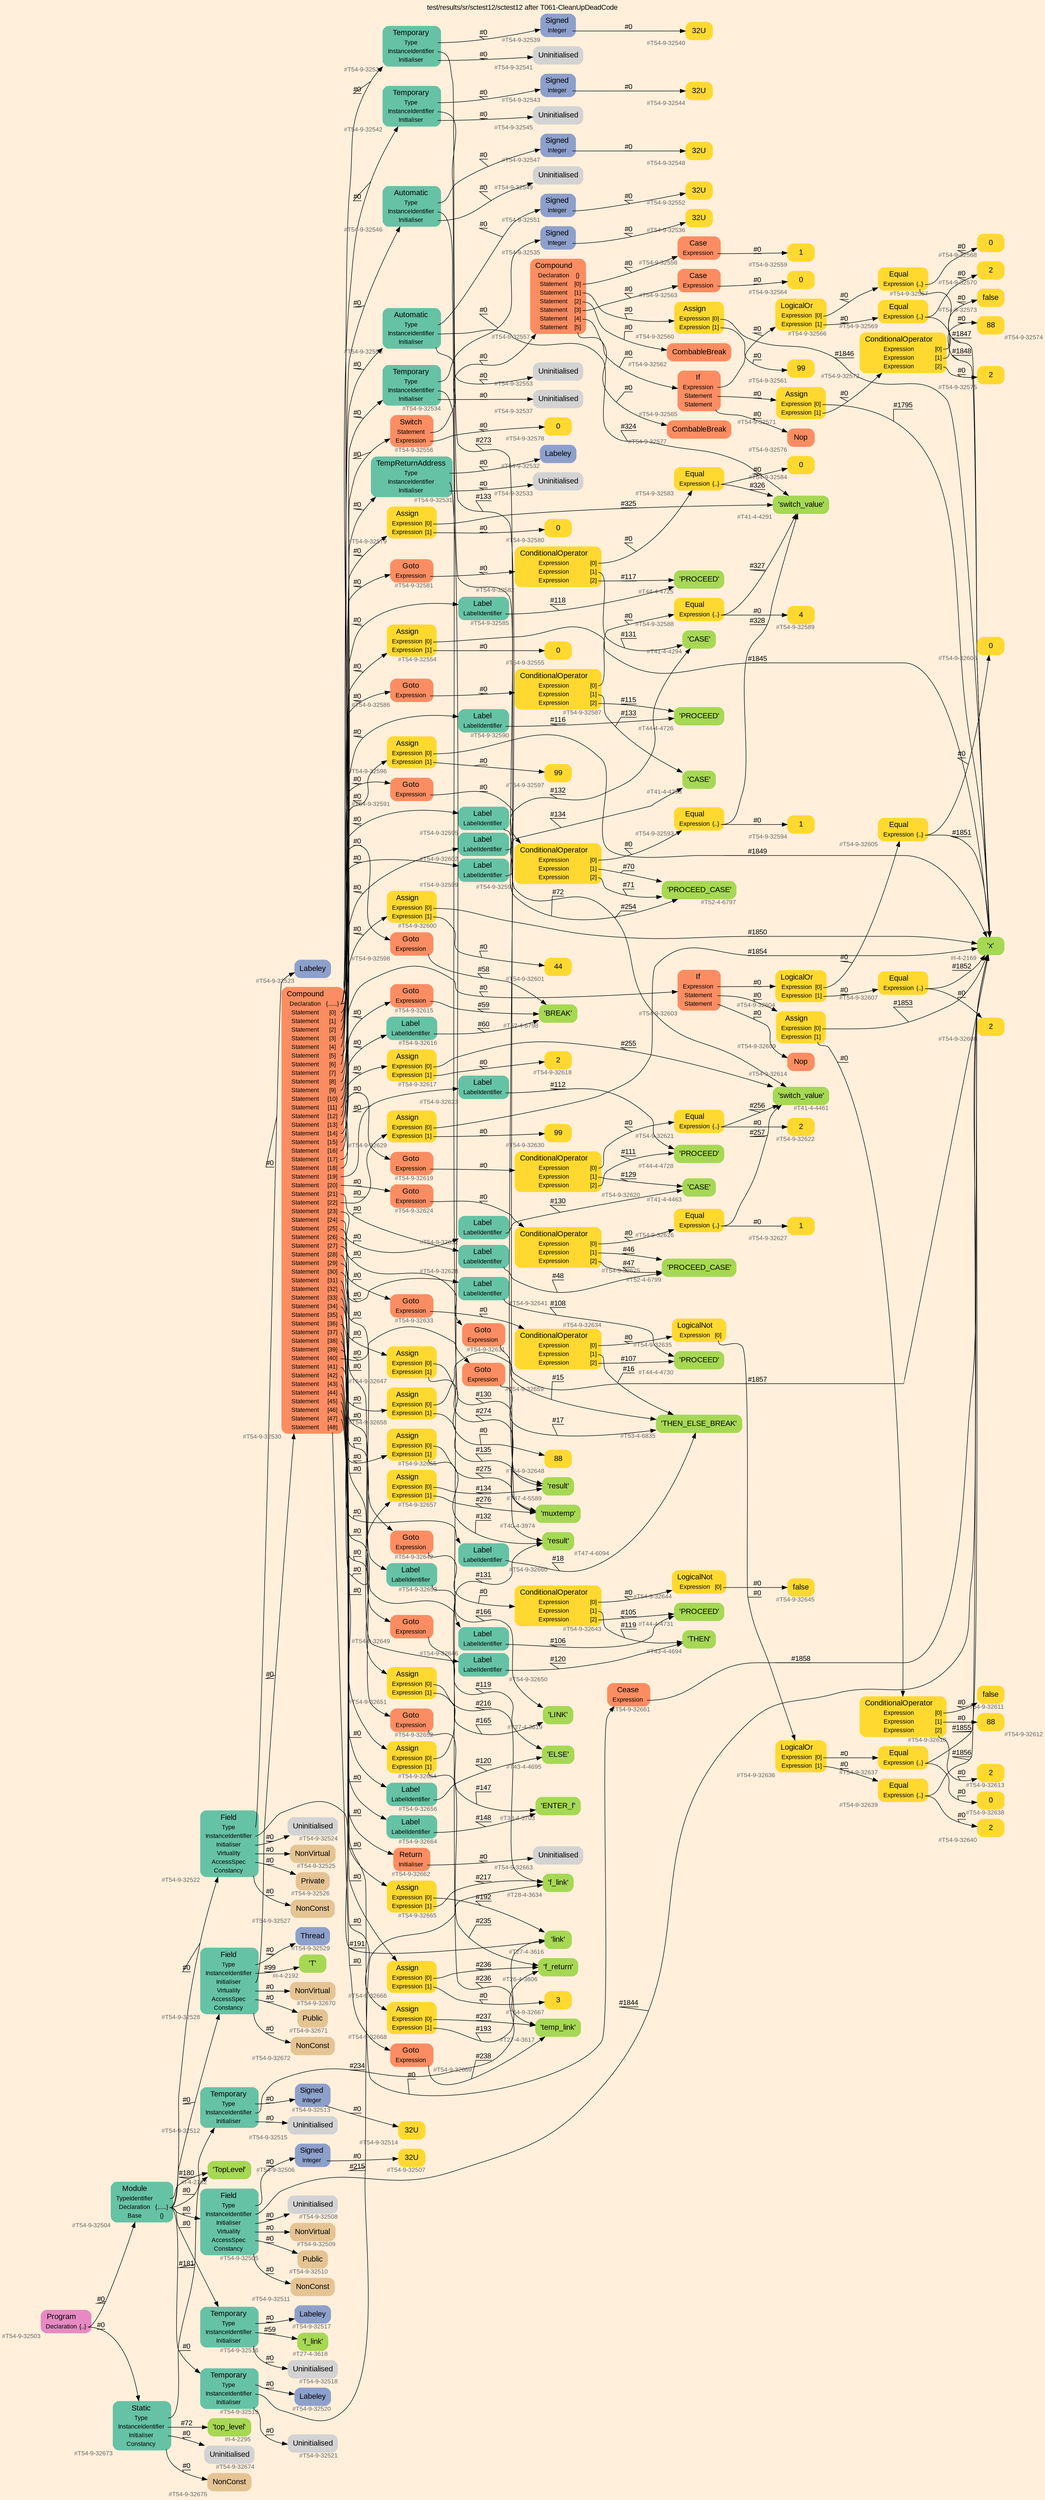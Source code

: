 digraph "test/results/sr/sctest12/sctest12 after T061-CleanUpDeadCode" {
label = "test/results/sr/sctest12/sctest12 after T061-CleanUpDeadCode"
labelloc = t
graph [
    rankdir = "LR"
    ranksep = 0.3
    bgcolor = antiquewhite1
    color = black
    fontcolor = black
    fontname = "Arial"
];
node [
    fontname = "Arial"
];
edge [
    fontname = "Arial"
];

// -------------------- node figure --------------------
// -------- block #T54-9-32503 ----------
"#T54-9-32503" [
    fillcolor = "/set28/4"
    xlabel = "#T54-9-32503"
    fontsize = "12"
    fontcolor = grey40
    shape = "plaintext"
    label = <<TABLE BORDER="0" CELLBORDER="0" CELLSPACING="0">
     <TR><TD><FONT COLOR="black" POINT-SIZE="15">Program</FONT></TD></TR>
     <TR><TD><FONT COLOR="black" POINT-SIZE="12">Declaration</FONT></TD><TD PORT="port0"><FONT COLOR="black" POINT-SIZE="12">{..}</FONT></TD></TR>
    </TABLE>>
    style = "rounded,filled"
];

// -------- block #T54-9-32504 ----------
"#T54-9-32504" [
    fillcolor = "/set28/1"
    xlabel = "#T54-9-32504"
    fontsize = "12"
    fontcolor = grey40
    shape = "plaintext"
    label = <<TABLE BORDER="0" CELLBORDER="0" CELLSPACING="0">
     <TR><TD><FONT COLOR="black" POINT-SIZE="15">Module</FONT></TD></TR>
     <TR><TD><FONT COLOR="black" POINT-SIZE="12">TypeIdentifier</FONT></TD><TD PORT="port0"></TD></TR>
     <TR><TD><FONT COLOR="black" POINT-SIZE="12">Declaration</FONT></TD><TD PORT="port1"><FONT COLOR="black" POINT-SIZE="12">{......}</FONT></TD></TR>
     <TR><TD><FONT COLOR="black" POINT-SIZE="12">Base</FONT></TD><TD PORT="port2"><FONT COLOR="black" POINT-SIZE="12">{}</FONT></TD></TR>
    </TABLE>>
    style = "rounded,filled"
];

// -------- block #I-4-2162 ----------
"#I-4-2162" [
    fillcolor = "/set28/5"
    xlabel = "#I-4-2162"
    fontsize = "12"
    fontcolor = grey40
    shape = "plaintext"
    label = <<TABLE BORDER="0" CELLBORDER="0" CELLSPACING="0">
     <TR><TD><FONT COLOR="black" POINT-SIZE="15">'TopLevel'</FONT></TD></TR>
    </TABLE>>
    style = "rounded,filled"
];

// -------- block #T54-9-32505 ----------
"#T54-9-32505" [
    fillcolor = "/set28/1"
    xlabel = "#T54-9-32505"
    fontsize = "12"
    fontcolor = grey40
    shape = "plaintext"
    label = <<TABLE BORDER="0" CELLBORDER="0" CELLSPACING="0">
     <TR><TD><FONT COLOR="black" POINT-SIZE="15">Field</FONT></TD></TR>
     <TR><TD><FONT COLOR="black" POINT-SIZE="12">Type</FONT></TD><TD PORT="port0"></TD></TR>
     <TR><TD><FONT COLOR="black" POINT-SIZE="12">InstanceIdentifier</FONT></TD><TD PORT="port1"></TD></TR>
     <TR><TD><FONT COLOR="black" POINT-SIZE="12">Initialiser</FONT></TD><TD PORT="port2"></TD></TR>
     <TR><TD><FONT COLOR="black" POINT-SIZE="12">Virtuality</FONT></TD><TD PORT="port3"></TD></TR>
     <TR><TD><FONT COLOR="black" POINT-SIZE="12">AccessSpec</FONT></TD><TD PORT="port4"></TD></TR>
     <TR><TD><FONT COLOR="black" POINT-SIZE="12">Constancy</FONT></TD><TD PORT="port5"></TD></TR>
    </TABLE>>
    style = "rounded,filled"
];

// -------- block #T54-9-32506 ----------
"#T54-9-32506" [
    fillcolor = "/set28/3"
    xlabel = "#T54-9-32506"
    fontsize = "12"
    fontcolor = grey40
    shape = "plaintext"
    label = <<TABLE BORDER="0" CELLBORDER="0" CELLSPACING="0">
     <TR><TD><FONT COLOR="black" POINT-SIZE="15">Signed</FONT></TD></TR>
     <TR><TD><FONT COLOR="black" POINT-SIZE="12">Integer</FONT></TD><TD PORT="port0"></TD></TR>
    </TABLE>>
    style = "rounded,filled"
];

// -------- block #T54-9-32507 ----------
"#T54-9-32507" [
    fillcolor = "/set28/6"
    xlabel = "#T54-9-32507"
    fontsize = "12"
    fontcolor = grey40
    shape = "plaintext"
    label = <<TABLE BORDER="0" CELLBORDER="0" CELLSPACING="0">
     <TR><TD><FONT COLOR="black" POINT-SIZE="15">32U</FONT></TD></TR>
    </TABLE>>
    style = "rounded,filled"
];

// -------- block #I-4-2169 ----------
"#I-4-2169" [
    fillcolor = "/set28/5"
    xlabel = "#I-4-2169"
    fontsize = "12"
    fontcolor = grey40
    shape = "plaintext"
    label = <<TABLE BORDER="0" CELLBORDER="0" CELLSPACING="0">
     <TR><TD><FONT COLOR="black" POINT-SIZE="15">'x'</FONT></TD></TR>
    </TABLE>>
    style = "rounded,filled"
];

// -------- block #T54-9-32508 ----------
"#T54-9-32508" [
    xlabel = "#T54-9-32508"
    fontsize = "12"
    fontcolor = grey40
    shape = "plaintext"
    label = <<TABLE BORDER="0" CELLBORDER="0" CELLSPACING="0">
     <TR><TD><FONT COLOR="black" POINT-SIZE="15">Uninitialised</FONT></TD></TR>
    </TABLE>>
    style = "rounded,filled"
];

// -------- block #T54-9-32509 ----------
"#T54-9-32509" [
    fillcolor = "/set28/7"
    xlabel = "#T54-9-32509"
    fontsize = "12"
    fontcolor = grey40
    shape = "plaintext"
    label = <<TABLE BORDER="0" CELLBORDER="0" CELLSPACING="0">
     <TR><TD><FONT COLOR="black" POINT-SIZE="15">NonVirtual</FONT></TD></TR>
    </TABLE>>
    style = "rounded,filled"
];

// -------- block #T54-9-32510 ----------
"#T54-9-32510" [
    fillcolor = "/set28/7"
    xlabel = "#T54-9-32510"
    fontsize = "12"
    fontcolor = grey40
    shape = "plaintext"
    label = <<TABLE BORDER="0" CELLBORDER="0" CELLSPACING="0">
     <TR><TD><FONT COLOR="black" POINT-SIZE="15">Public</FONT></TD></TR>
    </TABLE>>
    style = "rounded,filled"
];

// -------- block #T54-9-32511 ----------
"#T54-9-32511" [
    fillcolor = "/set28/7"
    xlabel = "#T54-9-32511"
    fontsize = "12"
    fontcolor = grey40
    shape = "plaintext"
    label = <<TABLE BORDER="0" CELLBORDER="0" CELLSPACING="0">
     <TR><TD><FONT COLOR="black" POINT-SIZE="15">NonConst</FONT></TD></TR>
    </TABLE>>
    style = "rounded,filled"
];

// -------- block #T54-9-32512 ----------
"#T54-9-32512" [
    fillcolor = "/set28/1"
    xlabel = "#T54-9-32512"
    fontsize = "12"
    fontcolor = grey40
    shape = "plaintext"
    label = <<TABLE BORDER="0" CELLBORDER="0" CELLSPACING="0">
     <TR><TD><FONT COLOR="black" POINT-SIZE="15">Temporary</FONT></TD></TR>
     <TR><TD><FONT COLOR="black" POINT-SIZE="12">Type</FONT></TD><TD PORT="port0"></TD></TR>
     <TR><TD><FONT COLOR="black" POINT-SIZE="12">InstanceIdentifier</FONT></TD><TD PORT="port1"></TD></TR>
     <TR><TD><FONT COLOR="black" POINT-SIZE="12">Initialiser</FONT></TD><TD PORT="port2"></TD></TR>
    </TABLE>>
    style = "rounded,filled"
];

// -------- block #T54-9-32513 ----------
"#T54-9-32513" [
    fillcolor = "/set28/3"
    xlabel = "#T54-9-32513"
    fontsize = "12"
    fontcolor = grey40
    shape = "plaintext"
    label = <<TABLE BORDER="0" CELLBORDER="0" CELLSPACING="0">
     <TR><TD><FONT COLOR="black" POINT-SIZE="15">Signed</FONT></TD></TR>
     <TR><TD><FONT COLOR="black" POINT-SIZE="12">Integer</FONT></TD><TD PORT="port0"></TD></TR>
    </TABLE>>
    style = "rounded,filled"
];

// -------- block #T54-9-32514 ----------
"#T54-9-32514" [
    fillcolor = "/set28/6"
    xlabel = "#T54-9-32514"
    fontsize = "12"
    fontcolor = grey40
    shape = "plaintext"
    label = <<TABLE BORDER="0" CELLBORDER="0" CELLSPACING="0">
     <TR><TD><FONT COLOR="black" POINT-SIZE="15">32U</FONT></TD></TR>
    </TABLE>>
    style = "rounded,filled"
];

// -------- block #T26-4-3606 ----------
"#T26-4-3606" [
    fillcolor = "/set28/5"
    xlabel = "#T26-4-3606"
    fontsize = "12"
    fontcolor = grey40
    shape = "plaintext"
    label = <<TABLE BORDER="0" CELLBORDER="0" CELLSPACING="0">
     <TR><TD><FONT COLOR="black" POINT-SIZE="15">'f_return'</FONT></TD></TR>
    </TABLE>>
    style = "rounded,filled"
];

// -------- block #T54-9-32515 ----------
"#T54-9-32515" [
    xlabel = "#T54-9-32515"
    fontsize = "12"
    fontcolor = grey40
    shape = "plaintext"
    label = <<TABLE BORDER="0" CELLBORDER="0" CELLSPACING="0">
     <TR><TD><FONT COLOR="black" POINT-SIZE="15">Uninitialised</FONT></TD></TR>
    </TABLE>>
    style = "rounded,filled"
];

// -------- block #T54-9-32516 ----------
"#T54-9-32516" [
    fillcolor = "/set28/1"
    xlabel = "#T54-9-32516"
    fontsize = "12"
    fontcolor = grey40
    shape = "plaintext"
    label = <<TABLE BORDER="0" CELLBORDER="0" CELLSPACING="0">
     <TR><TD><FONT COLOR="black" POINT-SIZE="15">Temporary</FONT></TD></TR>
     <TR><TD><FONT COLOR="black" POINT-SIZE="12">Type</FONT></TD><TD PORT="port0"></TD></TR>
     <TR><TD><FONT COLOR="black" POINT-SIZE="12">InstanceIdentifier</FONT></TD><TD PORT="port1"></TD></TR>
     <TR><TD><FONT COLOR="black" POINT-SIZE="12">Initialiser</FONT></TD><TD PORT="port2"></TD></TR>
    </TABLE>>
    style = "rounded,filled"
];

// -------- block #T54-9-32517 ----------
"#T54-9-32517" [
    fillcolor = "/set28/3"
    xlabel = "#T54-9-32517"
    fontsize = "12"
    fontcolor = grey40
    shape = "plaintext"
    label = <<TABLE BORDER="0" CELLBORDER="0" CELLSPACING="0">
     <TR><TD><FONT COLOR="black" POINT-SIZE="15">Labeley</FONT></TD></TR>
    </TABLE>>
    style = "rounded,filled"
];

// -------- block #T27-4-3618 ----------
"#T27-4-3618" [
    fillcolor = "/set28/5"
    xlabel = "#T27-4-3618"
    fontsize = "12"
    fontcolor = grey40
    shape = "plaintext"
    label = <<TABLE BORDER="0" CELLBORDER="0" CELLSPACING="0">
     <TR><TD><FONT COLOR="black" POINT-SIZE="15">'f_link'</FONT></TD></TR>
    </TABLE>>
    style = "rounded,filled"
];

// -------- block #T54-9-32518 ----------
"#T54-9-32518" [
    xlabel = "#T54-9-32518"
    fontsize = "12"
    fontcolor = grey40
    shape = "plaintext"
    label = <<TABLE BORDER="0" CELLBORDER="0" CELLSPACING="0">
     <TR><TD><FONT COLOR="black" POINT-SIZE="15">Uninitialised</FONT></TD></TR>
    </TABLE>>
    style = "rounded,filled"
];

// -------- block #T54-9-32519 ----------
"#T54-9-32519" [
    fillcolor = "/set28/1"
    xlabel = "#T54-9-32519"
    fontsize = "12"
    fontcolor = grey40
    shape = "plaintext"
    label = <<TABLE BORDER="0" CELLBORDER="0" CELLSPACING="0">
     <TR><TD><FONT COLOR="black" POINT-SIZE="15">Temporary</FONT></TD></TR>
     <TR><TD><FONT COLOR="black" POINT-SIZE="12">Type</FONT></TD><TD PORT="port0"></TD></TR>
     <TR><TD><FONT COLOR="black" POINT-SIZE="12">InstanceIdentifier</FONT></TD><TD PORT="port1"></TD></TR>
     <TR><TD><FONT COLOR="black" POINT-SIZE="12">Initialiser</FONT></TD><TD PORT="port2"></TD></TR>
    </TABLE>>
    style = "rounded,filled"
];

// -------- block #T54-9-32520 ----------
"#T54-9-32520" [
    fillcolor = "/set28/3"
    xlabel = "#T54-9-32520"
    fontsize = "12"
    fontcolor = grey40
    shape = "plaintext"
    label = <<TABLE BORDER="0" CELLBORDER="0" CELLSPACING="0">
     <TR><TD><FONT COLOR="black" POINT-SIZE="15">Labeley</FONT></TD></TR>
    </TABLE>>
    style = "rounded,filled"
];

// -------- block #T28-4-3634 ----------
"#T28-4-3634" [
    fillcolor = "/set28/5"
    xlabel = "#T28-4-3634"
    fontsize = "12"
    fontcolor = grey40
    shape = "plaintext"
    label = <<TABLE BORDER="0" CELLBORDER="0" CELLSPACING="0">
     <TR><TD><FONT COLOR="black" POINT-SIZE="15">'f_link'</FONT></TD></TR>
    </TABLE>>
    style = "rounded,filled"
];

// -------- block #T54-9-32521 ----------
"#T54-9-32521" [
    xlabel = "#T54-9-32521"
    fontsize = "12"
    fontcolor = grey40
    shape = "plaintext"
    label = <<TABLE BORDER="0" CELLBORDER="0" CELLSPACING="0">
     <TR><TD><FONT COLOR="black" POINT-SIZE="15">Uninitialised</FONT></TD></TR>
    </TABLE>>
    style = "rounded,filled"
];

// -------- block #T54-9-32522 ----------
"#T54-9-32522" [
    fillcolor = "/set28/1"
    xlabel = "#T54-9-32522"
    fontsize = "12"
    fontcolor = grey40
    shape = "plaintext"
    label = <<TABLE BORDER="0" CELLBORDER="0" CELLSPACING="0">
     <TR><TD><FONT COLOR="black" POINT-SIZE="15">Field</FONT></TD></TR>
     <TR><TD><FONT COLOR="black" POINT-SIZE="12">Type</FONT></TD><TD PORT="port0"></TD></TR>
     <TR><TD><FONT COLOR="black" POINT-SIZE="12">InstanceIdentifier</FONT></TD><TD PORT="port1"></TD></TR>
     <TR><TD><FONT COLOR="black" POINT-SIZE="12">Initialiser</FONT></TD><TD PORT="port2"></TD></TR>
     <TR><TD><FONT COLOR="black" POINT-SIZE="12">Virtuality</FONT></TD><TD PORT="port3"></TD></TR>
     <TR><TD><FONT COLOR="black" POINT-SIZE="12">AccessSpec</FONT></TD><TD PORT="port4"></TD></TR>
     <TR><TD><FONT COLOR="black" POINT-SIZE="12">Constancy</FONT></TD><TD PORT="port5"></TD></TR>
    </TABLE>>
    style = "rounded,filled"
];

// -------- block #T54-9-32523 ----------
"#T54-9-32523" [
    fillcolor = "/set28/3"
    xlabel = "#T54-9-32523"
    fontsize = "12"
    fontcolor = grey40
    shape = "plaintext"
    label = <<TABLE BORDER="0" CELLBORDER="0" CELLSPACING="0">
     <TR><TD><FONT COLOR="black" POINT-SIZE="15">Labeley</FONT></TD></TR>
    </TABLE>>
    style = "rounded,filled"
];

// -------- block #T27-4-3616 ----------
"#T27-4-3616" [
    fillcolor = "/set28/5"
    xlabel = "#T27-4-3616"
    fontsize = "12"
    fontcolor = grey40
    shape = "plaintext"
    label = <<TABLE BORDER="0" CELLBORDER="0" CELLSPACING="0">
     <TR><TD><FONT COLOR="black" POINT-SIZE="15">'link'</FONT></TD></TR>
    </TABLE>>
    style = "rounded,filled"
];

// -------- block #T54-9-32524 ----------
"#T54-9-32524" [
    xlabel = "#T54-9-32524"
    fontsize = "12"
    fontcolor = grey40
    shape = "plaintext"
    label = <<TABLE BORDER="0" CELLBORDER="0" CELLSPACING="0">
     <TR><TD><FONT COLOR="black" POINT-SIZE="15">Uninitialised</FONT></TD></TR>
    </TABLE>>
    style = "rounded,filled"
];

// -------- block #T54-9-32525 ----------
"#T54-9-32525" [
    fillcolor = "/set28/7"
    xlabel = "#T54-9-32525"
    fontsize = "12"
    fontcolor = grey40
    shape = "plaintext"
    label = <<TABLE BORDER="0" CELLBORDER="0" CELLSPACING="0">
     <TR><TD><FONT COLOR="black" POINT-SIZE="15">NonVirtual</FONT></TD></TR>
    </TABLE>>
    style = "rounded,filled"
];

// -------- block #T54-9-32526 ----------
"#T54-9-32526" [
    fillcolor = "/set28/7"
    xlabel = "#T54-9-32526"
    fontsize = "12"
    fontcolor = grey40
    shape = "plaintext"
    label = <<TABLE BORDER="0" CELLBORDER="0" CELLSPACING="0">
     <TR><TD><FONT COLOR="black" POINT-SIZE="15">Private</FONT></TD></TR>
    </TABLE>>
    style = "rounded,filled"
];

// -------- block #T54-9-32527 ----------
"#T54-9-32527" [
    fillcolor = "/set28/7"
    xlabel = "#T54-9-32527"
    fontsize = "12"
    fontcolor = grey40
    shape = "plaintext"
    label = <<TABLE BORDER="0" CELLBORDER="0" CELLSPACING="0">
     <TR><TD><FONT COLOR="black" POINT-SIZE="15">NonConst</FONT></TD></TR>
    </TABLE>>
    style = "rounded,filled"
];

// -------- block #T54-9-32528 ----------
"#T54-9-32528" [
    fillcolor = "/set28/1"
    xlabel = "#T54-9-32528"
    fontsize = "12"
    fontcolor = grey40
    shape = "plaintext"
    label = <<TABLE BORDER="0" CELLBORDER="0" CELLSPACING="0">
     <TR><TD><FONT COLOR="black" POINT-SIZE="15">Field</FONT></TD></TR>
     <TR><TD><FONT COLOR="black" POINT-SIZE="12">Type</FONT></TD><TD PORT="port0"></TD></TR>
     <TR><TD><FONT COLOR="black" POINT-SIZE="12">InstanceIdentifier</FONT></TD><TD PORT="port1"></TD></TR>
     <TR><TD><FONT COLOR="black" POINT-SIZE="12">Initialiser</FONT></TD><TD PORT="port2"></TD></TR>
     <TR><TD><FONT COLOR="black" POINT-SIZE="12">Virtuality</FONT></TD><TD PORT="port3"></TD></TR>
     <TR><TD><FONT COLOR="black" POINT-SIZE="12">AccessSpec</FONT></TD><TD PORT="port4"></TD></TR>
     <TR><TD><FONT COLOR="black" POINT-SIZE="12">Constancy</FONT></TD><TD PORT="port5"></TD></TR>
    </TABLE>>
    style = "rounded,filled"
];

// -------- block #T54-9-32529 ----------
"#T54-9-32529" [
    fillcolor = "/set28/3"
    xlabel = "#T54-9-32529"
    fontsize = "12"
    fontcolor = grey40
    shape = "plaintext"
    label = <<TABLE BORDER="0" CELLBORDER="0" CELLSPACING="0">
     <TR><TD><FONT COLOR="black" POINT-SIZE="15">Thread</FONT></TD></TR>
    </TABLE>>
    style = "rounded,filled"
];

// -------- block #I-4-2192 ----------
"#I-4-2192" [
    fillcolor = "/set28/5"
    xlabel = "#I-4-2192"
    fontsize = "12"
    fontcolor = grey40
    shape = "plaintext"
    label = <<TABLE BORDER="0" CELLBORDER="0" CELLSPACING="0">
     <TR><TD><FONT COLOR="black" POINT-SIZE="15">'T'</FONT></TD></TR>
    </TABLE>>
    style = "rounded,filled"
];

// -------- block #T54-9-32530 ----------
"#T54-9-32530" [
    fillcolor = "/set28/2"
    xlabel = "#T54-9-32530"
    fontsize = "12"
    fontcolor = grey40
    shape = "plaintext"
    label = <<TABLE BORDER="0" CELLBORDER="0" CELLSPACING="0">
     <TR><TD><FONT COLOR="black" POINT-SIZE="15">Compound</FONT></TD></TR>
     <TR><TD><FONT COLOR="black" POINT-SIZE="12">Declaration</FONT></TD><TD PORT="port0"><FONT COLOR="black" POINT-SIZE="12">{......}</FONT></TD></TR>
     <TR><TD><FONT COLOR="black" POINT-SIZE="12">Statement</FONT></TD><TD PORT="port1"><FONT COLOR="black" POINT-SIZE="12">[0]</FONT></TD></TR>
     <TR><TD><FONT COLOR="black" POINT-SIZE="12">Statement</FONT></TD><TD PORT="port2"><FONT COLOR="black" POINT-SIZE="12">[1]</FONT></TD></TR>
     <TR><TD><FONT COLOR="black" POINT-SIZE="12">Statement</FONT></TD><TD PORT="port3"><FONT COLOR="black" POINT-SIZE="12">[2]</FONT></TD></TR>
     <TR><TD><FONT COLOR="black" POINT-SIZE="12">Statement</FONT></TD><TD PORT="port4"><FONT COLOR="black" POINT-SIZE="12">[3]</FONT></TD></TR>
     <TR><TD><FONT COLOR="black" POINT-SIZE="12">Statement</FONT></TD><TD PORT="port5"><FONT COLOR="black" POINT-SIZE="12">[4]</FONT></TD></TR>
     <TR><TD><FONT COLOR="black" POINT-SIZE="12">Statement</FONT></TD><TD PORT="port6"><FONT COLOR="black" POINT-SIZE="12">[5]</FONT></TD></TR>
     <TR><TD><FONT COLOR="black" POINT-SIZE="12">Statement</FONT></TD><TD PORT="port7"><FONT COLOR="black" POINT-SIZE="12">[6]</FONT></TD></TR>
     <TR><TD><FONT COLOR="black" POINT-SIZE="12">Statement</FONT></TD><TD PORT="port8"><FONT COLOR="black" POINT-SIZE="12">[7]</FONT></TD></TR>
     <TR><TD><FONT COLOR="black" POINT-SIZE="12">Statement</FONT></TD><TD PORT="port9"><FONT COLOR="black" POINT-SIZE="12">[8]</FONT></TD></TR>
     <TR><TD><FONT COLOR="black" POINT-SIZE="12">Statement</FONT></TD><TD PORT="port10"><FONT COLOR="black" POINT-SIZE="12">[9]</FONT></TD></TR>
     <TR><TD><FONT COLOR="black" POINT-SIZE="12">Statement</FONT></TD><TD PORT="port11"><FONT COLOR="black" POINT-SIZE="12">[10]</FONT></TD></TR>
     <TR><TD><FONT COLOR="black" POINT-SIZE="12">Statement</FONT></TD><TD PORT="port12"><FONT COLOR="black" POINT-SIZE="12">[11]</FONT></TD></TR>
     <TR><TD><FONT COLOR="black" POINT-SIZE="12">Statement</FONT></TD><TD PORT="port13"><FONT COLOR="black" POINT-SIZE="12">[12]</FONT></TD></TR>
     <TR><TD><FONT COLOR="black" POINT-SIZE="12">Statement</FONT></TD><TD PORT="port14"><FONT COLOR="black" POINT-SIZE="12">[13]</FONT></TD></TR>
     <TR><TD><FONT COLOR="black" POINT-SIZE="12">Statement</FONT></TD><TD PORT="port15"><FONT COLOR="black" POINT-SIZE="12">[14]</FONT></TD></TR>
     <TR><TD><FONT COLOR="black" POINT-SIZE="12">Statement</FONT></TD><TD PORT="port16"><FONT COLOR="black" POINT-SIZE="12">[15]</FONT></TD></TR>
     <TR><TD><FONT COLOR="black" POINT-SIZE="12">Statement</FONT></TD><TD PORT="port17"><FONT COLOR="black" POINT-SIZE="12">[16]</FONT></TD></TR>
     <TR><TD><FONT COLOR="black" POINT-SIZE="12">Statement</FONT></TD><TD PORT="port18"><FONT COLOR="black" POINT-SIZE="12">[17]</FONT></TD></TR>
     <TR><TD><FONT COLOR="black" POINT-SIZE="12">Statement</FONT></TD><TD PORT="port19"><FONT COLOR="black" POINT-SIZE="12">[18]</FONT></TD></TR>
     <TR><TD><FONT COLOR="black" POINT-SIZE="12">Statement</FONT></TD><TD PORT="port20"><FONT COLOR="black" POINT-SIZE="12">[19]</FONT></TD></TR>
     <TR><TD><FONT COLOR="black" POINT-SIZE="12">Statement</FONT></TD><TD PORT="port21"><FONT COLOR="black" POINT-SIZE="12">[20]</FONT></TD></TR>
     <TR><TD><FONT COLOR="black" POINT-SIZE="12">Statement</FONT></TD><TD PORT="port22"><FONT COLOR="black" POINT-SIZE="12">[21]</FONT></TD></TR>
     <TR><TD><FONT COLOR="black" POINT-SIZE="12">Statement</FONT></TD><TD PORT="port23"><FONT COLOR="black" POINT-SIZE="12">[22]</FONT></TD></TR>
     <TR><TD><FONT COLOR="black" POINT-SIZE="12">Statement</FONT></TD><TD PORT="port24"><FONT COLOR="black" POINT-SIZE="12">[23]</FONT></TD></TR>
     <TR><TD><FONT COLOR="black" POINT-SIZE="12">Statement</FONT></TD><TD PORT="port25"><FONT COLOR="black" POINT-SIZE="12">[24]</FONT></TD></TR>
     <TR><TD><FONT COLOR="black" POINT-SIZE="12">Statement</FONT></TD><TD PORT="port26"><FONT COLOR="black" POINT-SIZE="12">[25]</FONT></TD></TR>
     <TR><TD><FONT COLOR="black" POINT-SIZE="12">Statement</FONT></TD><TD PORT="port27"><FONT COLOR="black" POINT-SIZE="12">[26]</FONT></TD></TR>
     <TR><TD><FONT COLOR="black" POINT-SIZE="12">Statement</FONT></TD><TD PORT="port28"><FONT COLOR="black" POINT-SIZE="12">[27]</FONT></TD></TR>
     <TR><TD><FONT COLOR="black" POINT-SIZE="12">Statement</FONT></TD><TD PORT="port29"><FONT COLOR="black" POINT-SIZE="12">[28]</FONT></TD></TR>
     <TR><TD><FONT COLOR="black" POINT-SIZE="12">Statement</FONT></TD><TD PORT="port30"><FONT COLOR="black" POINT-SIZE="12">[29]</FONT></TD></TR>
     <TR><TD><FONT COLOR="black" POINT-SIZE="12">Statement</FONT></TD><TD PORT="port31"><FONT COLOR="black" POINT-SIZE="12">[30]</FONT></TD></TR>
     <TR><TD><FONT COLOR="black" POINT-SIZE="12">Statement</FONT></TD><TD PORT="port32"><FONT COLOR="black" POINT-SIZE="12">[31]</FONT></TD></TR>
     <TR><TD><FONT COLOR="black" POINT-SIZE="12">Statement</FONT></TD><TD PORT="port33"><FONT COLOR="black" POINT-SIZE="12">[32]</FONT></TD></TR>
     <TR><TD><FONT COLOR="black" POINT-SIZE="12">Statement</FONT></TD><TD PORT="port34"><FONT COLOR="black" POINT-SIZE="12">[33]</FONT></TD></TR>
     <TR><TD><FONT COLOR="black" POINT-SIZE="12">Statement</FONT></TD><TD PORT="port35"><FONT COLOR="black" POINT-SIZE="12">[34]</FONT></TD></TR>
     <TR><TD><FONT COLOR="black" POINT-SIZE="12">Statement</FONT></TD><TD PORT="port36"><FONT COLOR="black" POINT-SIZE="12">[35]</FONT></TD></TR>
     <TR><TD><FONT COLOR="black" POINT-SIZE="12">Statement</FONT></TD><TD PORT="port37"><FONT COLOR="black" POINT-SIZE="12">[36]</FONT></TD></TR>
     <TR><TD><FONT COLOR="black" POINT-SIZE="12">Statement</FONT></TD><TD PORT="port38"><FONT COLOR="black" POINT-SIZE="12">[37]</FONT></TD></TR>
     <TR><TD><FONT COLOR="black" POINT-SIZE="12">Statement</FONT></TD><TD PORT="port39"><FONT COLOR="black" POINT-SIZE="12">[38]</FONT></TD></TR>
     <TR><TD><FONT COLOR="black" POINT-SIZE="12">Statement</FONT></TD><TD PORT="port40"><FONT COLOR="black" POINT-SIZE="12">[39]</FONT></TD></TR>
     <TR><TD><FONT COLOR="black" POINT-SIZE="12">Statement</FONT></TD><TD PORT="port41"><FONT COLOR="black" POINT-SIZE="12">[40]</FONT></TD></TR>
     <TR><TD><FONT COLOR="black" POINT-SIZE="12">Statement</FONT></TD><TD PORT="port42"><FONT COLOR="black" POINT-SIZE="12">[41]</FONT></TD></TR>
     <TR><TD><FONT COLOR="black" POINT-SIZE="12">Statement</FONT></TD><TD PORT="port43"><FONT COLOR="black" POINT-SIZE="12">[42]</FONT></TD></TR>
     <TR><TD><FONT COLOR="black" POINT-SIZE="12">Statement</FONT></TD><TD PORT="port44"><FONT COLOR="black" POINT-SIZE="12">[43]</FONT></TD></TR>
     <TR><TD><FONT COLOR="black" POINT-SIZE="12">Statement</FONT></TD><TD PORT="port45"><FONT COLOR="black" POINT-SIZE="12">[44]</FONT></TD></TR>
     <TR><TD><FONT COLOR="black" POINT-SIZE="12">Statement</FONT></TD><TD PORT="port46"><FONT COLOR="black" POINT-SIZE="12">[45]</FONT></TD></TR>
     <TR><TD><FONT COLOR="black" POINT-SIZE="12">Statement</FONT></TD><TD PORT="port47"><FONT COLOR="black" POINT-SIZE="12">[46]</FONT></TD></TR>
     <TR><TD><FONT COLOR="black" POINT-SIZE="12">Statement</FONT></TD><TD PORT="port48"><FONT COLOR="black" POINT-SIZE="12">[47]</FONT></TD></TR>
     <TR><TD><FONT COLOR="black" POINT-SIZE="12">Statement</FONT></TD><TD PORT="port49"><FONT COLOR="black" POINT-SIZE="12">[48]</FONT></TD></TR>
    </TABLE>>
    style = "rounded,filled"
];

// -------- block #T54-9-32531 ----------
"#T54-9-32531" [
    fillcolor = "/set28/1"
    xlabel = "#T54-9-32531"
    fontsize = "12"
    fontcolor = grey40
    shape = "plaintext"
    label = <<TABLE BORDER="0" CELLBORDER="0" CELLSPACING="0">
     <TR><TD><FONT COLOR="black" POINT-SIZE="15">TempReturnAddress</FONT></TD></TR>
     <TR><TD><FONT COLOR="black" POINT-SIZE="12">Type</FONT></TD><TD PORT="port0"></TD></TR>
     <TR><TD><FONT COLOR="black" POINT-SIZE="12">InstanceIdentifier</FONT></TD><TD PORT="port1"></TD></TR>
     <TR><TD><FONT COLOR="black" POINT-SIZE="12">Initialiser</FONT></TD><TD PORT="port2"></TD></TR>
    </TABLE>>
    style = "rounded,filled"
];

// -------- block #T54-9-32532 ----------
"#T54-9-32532" [
    fillcolor = "/set28/3"
    xlabel = "#T54-9-32532"
    fontsize = "12"
    fontcolor = grey40
    shape = "plaintext"
    label = <<TABLE BORDER="0" CELLBORDER="0" CELLSPACING="0">
     <TR><TD><FONT COLOR="black" POINT-SIZE="15">Labeley</FONT></TD></TR>
    </TABLE>>
    style = "rounded,filled"
];

// -------- block #T27-4-3617 ----------
"#T27-4-3617" [
    fillcolor = "/set28/5"
    xlabel = "#T27-4-3617"
    fontsize = "12"
    fontcolor = grey40
    shape = "plaintext"
    label = <<TABLE BORDER="0" CELLBORDER="0" CELLSPACING="0">
     <TR><TD><FONT COLOR="black" POINT-SIZE="15">'temp_link'</FONT></TD></TR>
    </TABLE>>
    style = "rounded,filled"
];

// -------- block #T54-9-32533 ----------
"#T54-9-32533" [
    xlabel = "#T54-9-32533"
    fontsize = "12"
    fontcolor = grey40
    shape = "plaintext"
    label = <<TABLE BORDER="0" CELLBORDER="0" CELLSPACING="0">
     <TR><TD><FONT COLOR="black" POINT-SIZE="15">Uninitialised</FONT></TD></TR>
    </TABLE>>
    style = "rounded,filled"
];

// -------- block #T54-9-32534 ----------
"#T54-9-32534" [
    fillcolor = "/set28/1"
    xlabel = "#T54-9-32534"
    fontsize = "12"
    fontcolor = grey40
    shape = "plaintext"
    label = <<TABLE BORDER="0" CELLBORDER="0" CELLSPACING="0">
     <TR><TD><FONT COLOR="black" POINT-SIZE="15">Temporary</FONT></TD></TR>
     <TR><TD><FONT COLOR="black" POINT-SIZE="12">Type</FONT></TD><TD PORT="port0"></TD></TR>
     <TR><TD><FONT COLOR="black" POINT-SIZE="12">InstanceIdentifier</FONT></TD><TD PORT="port1"></TD></TR>
     <TR><TD><FONT COLOR="black" POINT-SIZE="12">Initialiser</FONT></TD><TD PORT="port2"></TD></TR>
    </TABLE>>
    style = "rounded,filled"
];

// -------- block #T54-9-32535 ----------
"#T54-9-32535" [
    fillcolor = "/set28/3"
    xlabel = "#T54-9-32535"
    fontsize = "12"
    fontcolor = grey40
    shape = "plaintext"
    label = <<TABLE BORDER="0" CELLBORDER="0" CELLSPACING="0">
     <TR><TD><FONT COLOR="black" POINT-SIZE="15">Signed</FONT></TD></TR>
     <TR><TD><FONT COLOR="black" POINT-SIZE="12">Integer</FONT></TD><TD PORT="port0"></TD></TR>
    </TABLE>>
    style = "rounded,filled"
];

// -------- block #T54-9-32536 ----------
"#T54-9-32536" [
    fillcolor = "/set28/6"
    xlabel = "#T54-9-32536"
    fontsize = "12"
    fontcolor = grey40
    shape = "plaintext"
    label = <<TABLE BORDER="0" CELLBORDER="0" CELLSPACING="0">
     <TR><TD><FONT COLOR="black" POINT-SIZE="15">32U</FONT></TD></TR>
    </TABLE>>
    style = "rounded,filled"
];

// -------- block #T47-4-6094 ----------
"#T47-4-6094" [
    fillcolor = "/set28/5"
    xlabel = "#T47-4-6094"
    fontsize = "12"
    fontcolor = grey40
    shape = "plaintext"
    label = <<TABLE BORDER="0" CELLBORDER="0" CELLSPACING="0">
     <TR><TD><FONT COLOR="black" POINT-SIZE="15">'result'</FONT></TD></TR>
    </TABLE>>
    style = "rounded,filled"
];

// -------- block #T54-9-32537 ----------
"#T54-9-32537" [
    xlabel = "#T54-9-32537"
    fontsize = "12"
    fontcolor = grey40
    shape = "plaintext"
    label = <<TABLE BORDER="0" CELLBORDER="0" CELLSPACING="0">
     <TR><TD><FONT COLOR="black" POINT-SIZE="15">Uninitialised</FONT></TD></TR>
    </TABLE>>
    style = "rounded,filled"
];

// -------- block #T54-9-32538 ----------
"#T54-9-32538" [
    fillcolor = "/set28/1"
    xlabel = "#T54-9-32538"
    fontsize = "12"
    fontcolor = grey40
    shape = "plaintext"
    label = <<TABLE BORDER="0" CELLBORDER="0" CELLSPACING="0">
     <TR><TD><FONT COLOR="black" POINT-SIZE="15">Temporary</FONT></TD></TR>
     <TR><TD><FONT COLOR="black" POINT-SIZE="12">Type</FONT></TD><TD PORT="port0"></TD></TR>
     <TR><TD><FONT COLOR="black" POINT-SIZE="12">InstanceIdentifier</FONT></TD><TD PORT="port1"></TD></TR>
     <TR><TD><FONT COLOR="black" POINT-SIZE="12">Initialiser</FONT></TD><TD PORT="port2"></TD></TR>
    </TABLE>>
    style = "rounded,filled"
];

// -------- block #T54-9-32539 ----------
"#T54-9-32539" [
    fillcolor = "/set28/3"
    xlabel = "#T54-9-32539"
    fontsize = "12"
    fontcolor = grey40
    shape = "plaintext"
    label = <<TABLE BORDER="0" CELLBORDER="0" CELLSPACING="0">
     <TR><TD><FONT COLOR="black" POINT-SIZE="15">Signed</FONT></TD></TR>
     <TR><TD><FONT COLOR="black" POINT-SIZE="12">Integer</FONT></TD><TD PORT="port0"></TD></TR>
    </TABLE>>
    style = "rounded,filled"
];

// -------- block #T54-9-32540 ----------
"#T54-9-32540" [
    fillcolor = "/set28/6"
    xlabel = "#T54-9-32540"
    fontsize = "12"
    fontcolor = grey40
    shape = "plaintext"
    label = <<TABLE BORDER="0" CELLBORDER="0" CELLSPACING="0">
     <TR><TD><FONT COLOR="black" POINT-SIZE="15">32U</FONT></TD></TR>
    </TABLE>>
    style = "rounded,filled"
];

// -------- block #T40-4-3974 ----------
"#T40-4-3974" [
    fillcolor = "/set28/5"
    xlabel = "#T40-4-3974"
    fontsize = "12"
    fontcolor = grey40
    shape = "plaintext"
    label = <<TABLE BORDER="0" CELLBORDER="0" CELLSPACING="0">
     <TR><TD><FONT COLOR="black" POINT-SIZE="15">'muxtemp'</FONT></TD></TR>
    </TABLE>>
    style = "rounded,filled"
];

// -------- block #T54-9-32541 ----------
"#T54-9-32541" [
    xlabel = "#T54-9-32541"
    fontsize = "12"
    fontcolor = grey40
    shape = "plaintext"
    label = <<TABLE BORDER="0" CELLBORDER="0" CELLSPACING="0">
     <TR><TD><FONT COLOR="black" POINT-SIZE="15">Uninitialised</FONT></TD></TR>
    </TABLE>>
    style = "rounded,filled"
];

// -------- block #T54-9-32542 ----------
"#T54-9-32542" [
    fillcolor = "/set28/1"
    xlabel = "#T54-9-32542"
    fontsize = "12"
    fontcolor = grey40
    shape = "plaintext"
    label = <<TABLE BORDER="0" CELLBORDER="0" CELLSPACING="0">
     <TR><TD><FONT COLOR="black" POINT-SIZE="15">Temporary</FONT></TD></TR>
     <TR><TD><FONT COLOR="black" POINT-SIZE="12">Type</FONT></TD><TD PORT="port0"></TD></TR>
     <TR><TD><FONT COLOR="black" POINT-SIZE="12">InstanceIdentifier</FONT></TD><TD PORT="port1"></TD></TR>
     <TR><TD><FONT COLOR="black" POINT-SIZE="12">Initialiser</FONT></TD><TD PORT="port2"></TD></TR>
    </TABLE>>
    style = "rounded,filled"
];

// -------- block #T54-9-32543 ----------
"#T54-9-32543" [
    fillcolor = "/set28/3"
    xlabel = "#T54-9-32543"
    fontsize = "12"
    fontcolor = grey40
    shape = "plaintext"
    label = <<TABLE BORDER="0" CELLBORDER="0" CELLSPACING="0">
     <TR><TD><FONT COLOR="black" POINT-SIZE="15">Signed</FONT></TD></TR>
     <TR><TD><FONT COLOR="black" POINT-SIZE="12">Integer</FONT></TD><TD PORT="port0"></TD></TR>
    </TABLE>>
    style = "rounded,filled"
];

// -------- block #T54-9-32544 ----------
"#T54-9-32544" [
    fillcolor = "/set28/6"
    xlabel = "#T54-9-32544"
    fontsize = "12"
    fontcolor = grey40
    shape = "plaintext"
    label = <<TABLE BORDER="0" CELLBORDER="0" CELLSPACING="0">
     <TR><TD><FONT COLOR="black" POINT-SIZE="15">32U</FONT></TD></TR>
    </TABLE>>
    style = "rounded,filled"
];

// -------- block #T47-4-5589 ----------
"#T47-4-5589" [
    fillcolor = "/set28/5"
    xlabel = "#T47-4-5589"
    fontsize = "12"
    fontcolor = grey40
    shape = "plaintext"
    label = <<TABLE BORDER="0" CELLBORDER="0" CELLSPACING="0">
     <TR><TD><FONT COLOR="black" POINT-SIZE="15">'result'</FONT></TD></TR>
    </TABLE>>
    style = "rounded,filled"
];

// -------- block #T54-9-32545 ----------
"#T54-9-32545" [
    xlabel = "#T54-9-32545"
    fontsize = "12"
    fontcolor = grey40
    shape = "plaintext"
    label = <<TABLE BORDER="0" CELLBORDER="0" CELLSPACING="0">
     <TR><TD><FONT COLOR="black" POINT-SIZE="15">Uninitialised</FONT></TD></TR>
    </TABLE>>
    style = "rounded,filled"
];

// -------- block #T54-9-32546 ----------
"#T54-9-32546" [
    fillcolor = "/set28/1"
    xlabel = "#T54-9-32546"
    fontsize = "12"
    fontcolor = grey40
    shape = "plaintext"
    label = <<TABLE BORDER="0" CELLBORDER="0" CELLSPACING="0">
     <TR><TD><FONT COLOR="black" POINT-SIZE="15">Automatic</FONT></TD></TR>
     <TR><TD><FONT COLOR="black" POINT-SIZE="12">Type</FONT></TD><TD PORT="port0"></TD></TR>
     <TR><TD><FONT COLOR="black" POINT-SIZE="12">InstanceIdentifier</FONT></TD><TD PORT="port1"></TD></TR>
     <TR><TD><FONT COLOR="black" POINT-SIZE="12">Initialiser</FONT></TD><TD PORT="port2"></TD></TR>
    </TABLE>>
    style = "rounded,filled"
];

// -------- block #T54-9-32547 ----------
"#T54-9-32547" [
    fillcolor = "/set28/3"
    xlabel = "#T54-9-32547"
    fontsize = "12"
    fontcolor = grey40
    shape = "plaintext"
    label = <<TABLE BORDER="0" CELLBORDER="0" CELLSPACING="0">
     <TR><TD><FONT COLOR="black" POINT-SIZE="15">Signed</FONT></TD></TR>
     <TR><TD><FONT COLOR="black" POINT-SIZE="12">Integer</FONT></TD><TD PORT="port0"></TD></TR>
    </TABLE>>
    style = "rounded,filled"
];

// -------- block #T54-9-32548 ----------
"#T54-9-32548" [
    fillcolor = "/set28/6"
    xlabel = "#T54-9-32548"
    fontsize = "12"
    fontcolor = grey40
    shape = "plaintext"
    label = <<TABLE BORDER="0" CELLBORDER="0" CELLSPACING="0">
     <TR><TD><FONT COLOR="black" POINT-SIZE="15">32U</FONT></TD></TR>
    </TABLE>>
    style = "rounded,filled"
];

// -------- block #T41-4-4461 ----------
"#T41-4-4461" [
    fillcolor = "/set28/5"
    xlabel = "#T41-4-4461"
    fontsize = "12"
    fontcolor = grey40
    shape = "plaintext"
    label = <<TABLE BORDER="0" CELLBORDER="0" CELLSPACING="0">
     <TR><TD><FONT COLOR="black" POINT-SIZE="15">'switch_value'</FONT></TD></TR>
    </TABLE>>
    style = "rounded,filled"
];

// -------- block #T54-9-32549 ----------
"#T54-9-32549" [
    xlabel = "#T54-9-32549"
    fontsize = "12"
    fontcolor = grey40
    shape = "plaintext"
    label = <<TABLE BORDER="0" CELLBORDER="0" CELLSPACING="0">
     <TR><TD><FONT COLOR="black" POINT-SIZE="15">Uninitialised</FONT></TD></TR>
    </TABLE>>
    style = "rounded,filled"
];

// -------- block #T54-9-32550 ----------
"#T54-9-32550" [
    fillcolor = "/set28/1"
    xlabel = "#T54-9-32550"
    fontsize = "12"
    fontcolor = grey40
    shape = "plaintext"
    label = <<TABLE BORDER="0" CELLBORDER="0" CELLSPACING="0">
     <TR><TD><FONT COLOR="black" POINT-SIZE="15">Automatic</FONT></TD></TR>
     <TR><TD><FONT COLOR="black" POINT-SIZE="12">Type</FONT></TD><TD PORT="port0"></TD></TR>
     <TR><TD><FONT COLOR="black" POINT-SIZE="12">InstanceIdentifier</FONT></TD><TD PORT="port1"></TD></TR>
     <TR><TD><FONT COLOR="black" POINT-SIZE="12">Initialiser</FONT></TD><TD PORT="port2"></TD></TR>
    </TABLE>>
    style = "rounded,filled"
];

// -------- block #T54-9-32551 ----------
"#T54-9-32551" [
    fillcolor = "/set28/3"
    xlabel = "#T54-9-32551"
    fontsize = "12"
    fontcolor = grey40
    shape = "plaintext"
    label = <<TABLE BORDER="0" CELLBORDER="0" CELLSPACING="0">
     <TR><TD><FONT COLOR="black" POINT-SIZE="15">Signed</FONT></TD></TR>
     <TR><TD><FONT COLOR="black" POINT-SIZE="12">Integer</FONT></TD><TD PORT="port0"></TD></TR>
    </TABLE>>
    style = "rounded,filled"
];

// -------- block #T54-9-32552 ----------
"#T54-9-32552" [
    fillcolor = "/set28/6"
    xlabel = "#T54-9-32552"
    fontsize = "12"
    fontcolor = grey40
    shape = "plaintext"
    label = <<TABLE BORDER="0" CELLBORDER="0" CELLSPACING="0">
     <TR><TD><FONT COLOR="black" POINT-SIZE="15">32U</FONT></TD></TR>
    </TABLE>>
    style = "rounded,filled"
];

// -------- block #T41-4-4291 ----------
"#T41-4-4291" [
    fillcolor = "/set28/5"
    xlabel = "#T41-4-4291"
    fontsize = "12"
    fontcolor = grey40
    shape = "plaintext"
    label = <<TABLE BORDER="0" CELLBORDER="0" CELLSPACING="0">
     <TR><TD><FONT COLOR="black" POINT-SIZE="15">'switch_value'</FONT></TD></TR>
    </TABLE>>
    style = "rounded,filled"
];

// -------- block #T54-9-32553 ----------
"#T54-9-32553" [
    xlabel = "#T54-9-32553"
    fontsize = "12"
    fontcolor = grey40
    shape = "plaintext"
    label = <<TABLE BORDER="0" CELLBORDER="0" CELLSPACING="0">
     <TR><TD><FONT COLOR="black" POINT-SIZE="15">Uninitialised</FONT></TD></TR>
    </TABLE>>
    style = "rounded,filled"
];

// -------- block #T54-9-32554 ----------
"#T54-9-32554" [
    fillcolor = "/set28/6"
    xlabel = "#T54-9-32554"
    fontsize = "12"
    fontcolor = grey40
    shape = "plaintext"
    label = <<TABLE BORDER="0" CELLBORDER="0" CELLSPACING="0">
     <TR><TD><FONT COLOR="black" POINT-SIZE="15">Assign</FONT></TD></TR>
     <TR><TD><FONT COLOR="black" POINT-SIZE="12">Expression</FONT></TD><TD PORT="port0"><FONT COLOR="black" POINT-SIZE="12">[0]</FONT></TD></TR>
     <TR><TD><FONT COLOR="black" POINT-SIZE="12">Expression</FONT></TD><TD PORT="port1"><FONT COLOR="black" POINT-SIZE="12">[1]</FONT></TD></TR>
    </TABLE>>
    style = "rounded,filled"
];

// -------- block #T54-9-32555 ----------
"#T54-9-32555" [
    fillcolor = "/set28/6"
    xlabel = "#T54-9-32555"
    fontsize = "12"
    fontcolor = grey40
    shape = "plaintext"
    label = <<TABLE BORDER="0" CELLBORDER="0" CELLSPACING="0">
     <TR><TD><FONT COLOR="black" POINT-SIZE="15">0</FONT></TD></TR>
    </TABLE>>
    style = "rounded,filled"
];

// -------- block #T54-9-32556 ----------
"#T54-9-32556" [
    fillcolor = "/set28/2"
    xlabel = "#T54-9-32556"
    fontsize = "12"
    fontcolor = grey40
    shape = "plaintext"
    label = <<TABLE BORDER="0" CELLBORDER="0" CELLSPACING="0">
     <TR><TD><FONT COLOR="black" POINT-SIZE="15">Switch</FONT></TD></TR>
     <TR><TD><FONT COLOR="black" POINT-SIZE="12">Statement</FONT></TD><TD PORT="port0"></TD></TR>
     <TR><TD><FONT COLOR="black" POINT-SIZE="12">Expression</FONT></TD><TD PORT="port1"></TD></TR>
    </TABLE>>
    style = "rounded,filled"
];

// -------- block #T54-9-32557 ----------
"#T54-9-32557" [
    fillcolor = "/set28/2"
    xlabel = "#T54-9-32557"
    fontsize = "12"
    fontcolor = grey40
    shape = "plaintext"
    label = <<TABLE BORDER="0" CELLBORDER="0" CELLSPACING="0">
     <TR><TD><FONT COLOR="black" POINT-SIZE="15">Compound</FONT></TD></TR>
     <TR><TD><FONT COLOR="black" POINT-SIZE="12">Declaration</FONT></TD><TD PORT="port0"><FONT COLOR="black" POINT-SIZE="12">{}</FONT></TD></TR>
     <TR><TD><FONT COLOR="black" POINT-SIZE="12">Statement</FONT></TD><TD PORT="port1"><FONT COLOR="black" POINT-SIZE="12">[0]</FONT></TD></TR>
     <TR><TD><FONT COLOR="black" POINT-SIZE="12">Statement</FONT></TD><TD PORT="port2"><FONT COLOR="black" POINT-SIZE="12">[1]</FONT></TD></TR>
     <TR><TD><FONT COLOR="black" POINT-SIZE="12">Statement</FONT></TD><TD PORT="port3"><FONT COLOR="black" POINT-SIZE="12">[2]</FONT></TD></TR>
     <TR><TD><FONT COLOR="black" POINT-SIZE="12">Statement</FONT></TD><TD PORT="port4"><FONT COLOR="black" POINT-SIZE="12">[3]</FONT></TD></TR>
     <TR><TD><FONT COLOR="black" POINT-SIZE="12">Statement</FONT></TD><TD PORT="port5"><FONT COLOR="black" POINT-SIZE="12">[4]</FONT></TD></TR>
     <TR><TD><FONT COLOR="black" POINT-SIZE="12">Statement</FONT></TD><TD PORT="port6"><FONT COLOR="black" POINT-SIZE="12">[5]</FONT></TD></TR>
    </TABLE>>
    style = "rounded,filled"
];

// -------- block #T54-9-32558 ----------
"#T54-9-32558" [
    fillcolor = "/set28/2"
    xlabel = "#T54-9-32558"
    fontsize = "12"
    fontcolor = grey40
    shape = "plaintext"
    label = <<TABLE BORDER="0" CELLBORDER="0" CELLSPACING="0">
     <TR><TD><FONT COLOR="black" POINT-SIZE="15">Case</FONT></TD></TR>
     <TR><TD><FONT COLOR="black" POINT-SIZE="12">Expression</FONT></TD><TD PORT="port0"></TD></TR>
    </TABLE>>
    style = "rounded,filled"
];

// -------- block #T54-9-32559 ----------
"#T54-9-32559" [
    fillcolor = "/set28/6"
    xlabel = "#T54-9-32559"
    fontsize = "12"
    fontcolor = grey40
    shape = "plaintext"
    label = <<TABLE BORDER="0" CELLBORDER="0" CELLSPACING="0">
     <TR><TD><FONT COLOR="black" POINT-SIZE="15">1</FONT></TD></TR>
    </TABLE>>
    style = "rounded,filled"
];

// -------- block #T54-9-32560 ----------
"#T54-9-32560" [
    fillcolor = "/set28/6"
    xlabel = "#T54-9-32560"
    fontsize = "12"
    fontcolor = grey40
    shape = "plaintext"
    label = <<TABLE BORDER="0" CELLBORDER="0" CELLSPACING="0">
     <TR><TD><FONT COLOR="black" POINT-SIZE="15">Assign</FONT></TD></TR>
     <TR><TD><FONT COLOR="black" POINT-SIZE="12">Expression</FONT></TD><TD PORT="port0"><FONT COLOR="black" POINT-SIZE="12">[0]</FONT></TD></TR>
     <TR><TD><FONT COLOR="black" POINT-SIZE="12">Expression</FONT></TD><TD PORT="port1"><FONT COLOR="black" POINT-SIZE="12">[1]</FONT></TD></TR>
    </TABLE>>
    style = "rounded,filled"
];

// -------- block #T54-9-32561 ----------
"#T54-9-32561" [
    fillcolor = "/set28/6"
    xlabel = "#T54-9-32561"
    fontsize = "12"
    fontcolor = grey40
    shape = "plaintext"
    label = <<TABLE BORDER="0" CELLBORDER="0" CELLSPACING="0">
     <TR><TD><FONT COLOR="black" POINT-SIZE="15">99</FONT></TD></TR>
    </TABLE>>
    style = "rounded,filled"
];

// -------- block #T54-9-32562 ----------
"#T54-9-32562" [
    fillcolor = "/set28/2"
    xlabel = "#T54-9-32562"
    fontsize = "12"
    fontcolor = grey40
    shape = "plaintext"
    label = <<TABLE BORDER="0" CELLBORDER="0" CELLSPACING="0">
     <TR><TD><FONT COLOR="black" POINT-SIZE="15">CombableBreak</FONT></TD></TR>
    </TABLE>>
    style = "rounded,filled"
];

// -------- block #T54-9-32563 ----------
"#T54-9-32563" [
    fillcolor = "/set28/2"
    xlabel = "#T54-9-32563"
    fontsize = "12"
    fontcolor = grey40
    shape = "plaintext"
    label = <<TABLE BORDER="0" CELLBORDER="0" CELLSPACING="0">
     <TR><TD><FONT COLOR="black" POINT-SIZE="15">Case</FONT></TD></TR>
     <TR><TD><FONT COLOR="black" POINT-SIZE="12">Expression</FONT></TD><TD PORT="port0"></TD></TR>
    </TABLE>>
    style = "rounded,filled"
];

// -------- block #T54-9-32564 ----------
"#T54-9-32564" [
    fillcolor = "/set28/6"
    xlabel = "#T54-9-32564"
    fontsize = "12"
    fontcolor = grey40
    shape = "plaintext"
    label = <<TABLE BORDER="0" CELLBORDER="0" CELLSPACING="0">
     <TR><TD><FONT COLOR="black" POINT-SIZE="15">0</FONT></TD></TR>
    </TABLE>>
    style = "rounded,filled"
];

// -------- block #T54-9-32565 ----------
"#T54-9-32565" [
    fillcolor = "/set28/2"
    xlabel = "#T54-9-32565"
    fontsize = "12"
    fontcolor = grey40
    shape = "plaintext"
    label = <<TABLE BORDER="0" CELLBORDER="0" CELLSPACING="0">
     <TR><TD><FONT COLOR="black" POINT-SIZE="15">If</FONT></TD></TR>
     <TR><TD><FONT COLOR="black" POINT-SIZE="12">Expression</FONT></TD><TD PORT="port0"></TD></TR>
     <TR><TD><FONT COLOR="black" POINT-SIZE="12">Statement</FONT></TD><TD PORT="port1"></TD></TR>
     <TR><TD><FONT COLOR="black" POINT-SIZE="12">Statement</FONT></TD><TD PORT="port2"></TD></TR>
    </TABLE>>
    style = "rounded,filled"
];

// -------- block #T54-9-32566 ----------
"#T54-9-32566" [
    fillcolor = "/set28/6"
    xlabel = "#T54-9-32566"
    fontsize = "12"
    fontcolor = grey40
    shape = "plaintext"
    label = <<TABLE BORDER="0" CELLBORDER="0" CELLSPACING="0">
     <TR><TD><FONT COLOR="black" POINT-SIZE="15">LogicalOr</FONT></TD></TR>
     <TR><TD><FONT COLOR="black" POINT-SIZE="12">Expression</FONT></TD><TD PORT="port0"><FONT COLOR="black" POINT-SIZE="12">[0]</FONT></TD></TR>
     <TR><TD><FONT COLOR="black" POINT-SIZE="12">Expression</FONT></TD><TD PORT="port1"><FONT COLOR="black" POINT-SIZE="12">[1]</FONT></TD></TR>
    </TABLE>>
    style = "rounded,filled"
];

// -------- block #T54-9-32567 ----------
"#T54-9-32567" [
    fillcolor = "/set28/6"
    xlabel = "#T54-9-32567"
    fontsize = "12"
    fontcolor = grey40
    shape = "plaintext"
    label = <<TABLE BORDER="0" CELLBORDER="0" CELLSPACING="0">
     <TR><TD><FONT COLOR="black" POINT-SIZE="15">Equal</FONT></TD></TR>
     <TR><TD><FONT COLOR="black" POINT-SIZE="12">Expression</FONT></TD><TD PORT="port0"><FONT COLOR="black" POINT-SIZE="12">{..}</FONT></TD></TR>
    </TABLE>>
    style = "rounded,filled"
];

// -------- block #T54-9-32568 ----------
"#T54-9-32568" [
    fillcolor = "/set28/6"
    xlabel = "#T54-9-32568"
    fontsize = "12"
    fontcolor = grey40
    shape = "plaintext"
    label = <<TABLE BORDER="0" CELLBORDER="0" CELLSPACING="0">
     <TR><TD><FONT COLOR="black" POINT-SIZE="15">0</FONT></TD></TR>
    </TABLE>>
    style = "rounded,filled"
];

// -------- block #T54-9-32569 ----------
"#T54-9-32569" [
    fillcolor = "/set28/6"
    xlabel = "#T54-9-32569"
    fontsize = "12"
    fontcolor = grey40
    shape = "plaintext"
    label = <<TABLE BORDER="0" CELLBORDER="0" CELLSPACING="0">
     <TR><TD><FONT COLOR="black" POINT-SIZE="15">Equal</FONT></TD></TR>
     <TR><TD><FONT COLOR="black" POINT-SIZE="12">Expression</FONT></TD><TD PORT="port0"><FONT COLOR="black" POINT-SIZE="12">{..}</FONT></TD></TR>
    </TABLE>>
    style = "rounded,filled"
];

// -------- block #T54-9-32570 ----------
"#T54-9-32570" [
    fillcolor = "/set28/6"
    xlabel = "#T54-9-32570"
    fontsize = "12"
    fontcolor = grey40
    shape = "plaintext"
    label = <<TABLE BORDER="0" CELLBORDER="0" CELLSPACING="0">
     <TR><TD><FONT COLOR="black" POINT-SIZE="15">2</FONT></TD></TR>
    </TABLE>>
    style = "rounded,filled"
];

// -------- block #T54-9-32571 ----------
"#T54-9-32571" [
    fillcolor = "/set28/6"
    xlabel = "#T54-9-32571"
    fontsize = "12"
    fontcolor = grey40
    shape = "plaintext"
    label = <<TABLE BORDER="0" CELLBORDER="0" CELLSPACING="0">
     <TR><TD><FONT COLOR="black" POINT-SIZE="15">Assign</FONT></TD></TR>
     <TR><TD><FONT COLOR="black" POINT-SIZE="12">Expression</FONT></TD><TD PORT="port0"><FONT COLOR="black" POINT-SIZE="12">[0]</FONT></TD></TR>
     <TR><TD><FONT COLOR="black" POINT-SIZE="12">Expression</FONT></TD><TD PORT="port1"><FONT COLOR="black" POINT-SIZE="12">[1]</FONT></TD></TR>
    </TABLE>>
    style = "rounded,filled"
];

// -------- block #T54-9-32572 ----------
"#T54-9-32572" [
    fillcolor = "/set28/6"
    xlabel = "#T54-9-32572"
    fontsize = "12"
    fontcolor = grey40
    shape = "plaintext"
    label = <<TABLE BORDER="0" CELLBORDER="0" CELLSPACING="0">
     <TR><TD><FONT COLOR="black" POINT-SIZE="15">ConditionalOperator</FONT></TD></TR>
     <TR><TD><FONT COLOR="black" POINT-SIZE="12">Expression</FONT></TD><TD PORT="port0"><FONT COLOR="black" POINT-SIZE="12">[0]</FONT></TD></TR>
     <TR><TD><FONT COLOR="black" POINT-SIZE="12">Expression</FONT></TD><TD PORT="port1"><FONT COLOR="black" POINT-SIZE="12">[1]</FONT></TD></TR>
     <TR><TD><FONT COLOR="black" POINT-SIZE="12">Expression</FONT></TD><TD PORT="port2"><FONT COLOR="black" POINT-SIZE="12">[2]</FONT></TD></TR>
    </TABLE>>
    style = "rounded,filled"
];

// -------- block #T54-9-32573 ----------
"#T54-9-32573" [
    fillcolor = "/set28/6"
    xlabel = "#T54-9-32573"
    fontsize = "12"
    fontcolor = grey40
    shape = "plaintext"
    label = <<TABLE BORDER="0" CELLBORDER="0" CELLSPACING="0">
     <TR><TD><FONT COLOR="black" POINT-SIZE="15">false</FONT></TD></TR>
    </TABLE>>
    style = "rounded,filled"
];

// -------- block #T54-9-32574 ----------
"#T54-9-32574" [
    fillcolor = "/set28/6"
    xlabel = "#T54-9-32574"
    fontsize = "12"
    fontcolor = grey40
    shape = "plaintext"
    label = <<TABLE BORDER="0" CELLBORDER="0" CELLSPACING="0">
     <TR><TD><FONT COLOR="black" POINT-SIZE="15">88</FONT></TD></TR>
    </TABLE>>
    style = "rounded,filled"
];

// -------- block #T54-9-32575 ----------
"#T54-9-32575" [
    fillcolor = "/set28/6"
    xlabel = "#T54-9-32575"
    fontsize = "12"
    fontcolor = grey40
    shape = "plaintext"
    label = <<TABLE BORDER="0" CELLBORDER="0" CELLSPACING="0">
     <TR><TD><FONT COLOR="black" POINT-SIZE="15">2</FONT></TD></TR>
    </TABLE>>
    style = "rounded,filled"
];

// -------- block #T54-9-32576 ----------
"#T54-9-32576" [
    fillcolor = "/set28/2"
    xlabel = "#T54-9-32576"
    fontsize = "12"
    fontcolor = grey40
    shape = "plaintext"
    label = <<TABLE BORDER="0" CELLBORDER="0" CELLSPACING="0">
     <TR><TD><FONT COLOR="black" POINT-SIZE="15">Nop</FONT></TD></TR>
    </TABLE>>
    style = "rounded,filled"
];

// -------- block #T54-9-32577 ----------
"#T54-9-32577" [
    fillcolor = "/set28/2"
    xlabel = "#T54-9-32577"
    fontsize = "12"
    fontcolor = grey40
    shape = "plaintext"
    label = <<TABLE BORDER="0" CELLBORDER="0" CELLSPACING="0">
     <TR><TD><FONT COLOR="black" POINT-SIZE="15">CombableBreak</FONT></TD></TR>
    </TABLE>>
    style = "rounded,filled"
];

// -------- block #T54-9-32578 ----------
"#T54-9-32578" [
    fillcolor = "/set28/6"
    xlabel = "#T54-9-32578"
    fontsize = "12"
    fontcolor = grey40
    shape = "plaintext"
    label = <<TABLE BORDER="0" CELLBORDER="0" CELLSPACING="0">
     <TR><TD><FONT COLOR="black" POINT-SIZE="15">0</FONT></TD></TR>
    </TABLE>>
    style = "rounded,filled"
];

// -------- block #T54-9-32579 ----------
"#T54-9-32579" [
    fillcolor = "/set28/6"
    xlabel = "#T54-9-32579"
    fontsize = "12"
    fontcolor = grey40
    shape = "plaintext"
    label = <<TABLE BORDER="0" CELLBORDER="0" CELLSPACING="0">
     <TR><TD><FONT COLOR="black" POINT-SIZE="15">Assign</FONT></TD></TR>
     <TR><TD><FONT COLOR="black" POINT-SIZE="12">Expression</FONT></TD><TD PORT="port0"><FONT COLOR="black" POINT-SIZE="12">[0]</FONT></TD></TR>
     <TR><TD><FONT COLOR="black" POINT-SIZE="12">Expression</FONT></TD><TD PORT="port1"><FONT COLOR="black" POINT-SIZE="12">[1]</FONT></TD></TR>
    </TABLE>>
    style = "rounded,filled"
];

// -------- block #T54-9-32580 ----------
"#T54-9-32580" [
    fillcolor = "/set28/6"
    xlabel = "#T54-9-32580"
    fontsize = "12"
    fontcolor = grey40
    shape = "plaintext"
    label = <<TABLE BORDER="0" CELLBORDER="0" CELLSPACING="0">
     <TR><TD><FONT COLOR="black" POINT-SIZE="15">0</FONT></TD></TR>
    </TABLE>>
    style = "rounded,filled"
];

// -------- block #T54-9-32581 ----------
"#T54-9-32581" [
    fillcolor = "/set28/2"
    xlabel = "#T54-9-32581"
    fontsize = "12"
    fontcolor = grey40
    shape = "plaintext"
    label = <<TABLE BORDER="0" CELLBORDER="0" CELLSPACING="0">
     <TR><TD><FONT COLOR="black" POINT-SIZE="15">Goto</FONT></TD></TR>
     <TR><TD><FONT COLOR="black" POINT-SIZE="12">Expression</FONT></TD><TD PORT="port0"></TD></TR>
    </TABLE>>
    style = "rounded,filled"
];

// -------- block #T54-9-32582 ----------
"#T54-9-32582" [
    fillcolor = "/set28/6"
    xlabel = "#T54-9-32582"
    fontsize = "12"
    fontcolor = grey40
    shape = "plaintext"
    label = <<TABLE BORDER="0" CELLBORDER="0" CELLSPACING="0">
     <TR><TD><FONT COLOR="black" POINT-SIZE="15">ConditionalOperator</FONT></TD></TR>
     <TR><TD><FONT COLOR="black" POINT-SIZE="12">Expression</FONT></TD><TD PORT="port0"><FONT COLOR="black" POINT-SIZE="12">[0]</FONT></TD></TR>
     <TR><TD><FONT COLOR="black" POINT-SIZE="12">Expression</FONT></TD><TD PORT="port1"><FONT COLOR="black" POINT-SIZE="12">[1]</FONT></TD></TR>
     <TR><TD><FONT COLOR="black" POINT-SIZE="12">Expression</FONT></TD><TD PORT="port2"><FONT COLOR="black" POINT-SIZE="12">[2]</FONT></TD></TR>
    </TABLE>>
    style = "rounded,filled"
];

// -------- block #T54-9-32583 ----------
"#T54-9-32583" [
    fillcolor = "/set28/6"
    xlabel = "#T54-9-32583"
    fontsize = "12"
    fontcolor = grey40
    shape = "plaintext"
    label = <<TABLE BORDER="0" CELLBORDER="0" CELLSPACING="0">
     <TR><TD><FONT COLOR="black" POINT-SIZE="15">Equal</FONT></TD></TR>
     <TR><TD><FONT COLOR="black" POINT-SIZE="12">Expression</FONT></TD><TD PORT="port0"><FONT COLOR="black" POINT-SIZE="12">{..}</FONT></TD></TR>
    </TABLE>>
    style = "rounded,filled"
];

// -------- block #T54-9-32584 ----------
"#T54-9-32584" [
    fillcolor = "/set28/6"
    xlabel = "#T54-9-32584"
    fontsize = "12"
    fontcolor = grey40
    shape = "plaintext"
    label = <<TABLE BORDER="0" CELLBORDER="0" CELLSPACING="0">
     <TR><TD><FONT COLOR="black" POINT-SIZE="15">0</FONT></TD></TR>
    </TABLE>>
    style = "rounded,filled"
];

// -------- block #T41-4-4294 ----------
"#T41-4-4294" [
    fillcolor = "/set28/5"
    xlabel = "#T41-4-4294"
    fontsize = "12"
    fontcolor = grey40
    shape = "plaintext"
    label = <<TABLE BORDER="0" CELLBORDER="0" CELLSPACING="0">
     <TR><TD><FONT COLOR="black" POINT-SIZE="15">'CASE'</FONT></TD></TR>
    </TABLE>>
    style = "rounded,filled"
];

// -------- block #T44-4-4725 ----------
"#T44-4-4725" [
    fillcolor = "/set28/5"
    xlabel = "#T44-4-4725"
    fontsize = "12"
    fontcolor = grey40
    shape = "plaintext"
    label = <<TABLE BORDER="0" CELLBORDER="0" CELLSPACING="0">
     <TR><TD><FONT COLOR="black" POINT-SIZE="15">'PROCEED'</FONT></TD></TR>
    </TABLE>>
    style = "rounded,filled"
];

// -------- block #T54-9-32585 ----------
"#T54-9-32585" [
    fillcolor = "/set28/1"
    xlabel = "#T54-9-32585"
    fontsize = "12"
    fontcolor = grey40
    shape = "plaintext"
    label = <<TABLE BORDER="0" CELLBORDER="0" CELLSPACING="0">
     <TR><TD><FONT COLOR="black" POINT-SIZE="15">Label</FONT></TD></TR>
     <TR><TD><FONT COLOR="black" POINT-SIZE="12">LabelIdentifier</FONT></TD><TD PORT="port0"></TD></TR>
    </TABLE>>
    style = "rounded,filled"
];

// -------- block #T54-9-32586 ----------
"#T54-9-32586" [
    fillcolor = "/set28/2"
    xlabel = "#T54-9-32586"
    fontsize = "12"
    fontcolor = grey40
    shape = "plaintext"
    label = <<TABLE BORDER="0" CELLBORDER="0" CELLSPACING="0">
     <TR><TD><FONT COLOR="black" POINT-SIZE="15">Goto</FONT></TD></TR>
     <TR><TD><FONT COLOR="black" POINT-SIZE="12">Expression</FONT></TD><TD PORT="port0"></TD></TR>
    </TABLE>>
    style = "rounded,filled"
];

// -------- block #T54-9-32587 ----------
"#T54-9-32587" [
    fillcolor = "/set28/6"
    xlabel = "#T54-9-32587"
    fontsize = "12"
    fontcolor = grey40
    shape = "plaintext"
    label = <<TABLE BORDER="0" CELLBORDER="0" CELLSPACING="0">
     <TR><TD><FONT COLOR="black" POINT-SIZE="15">ConditionalOperator</FONT></TD></TR>
     <TR><TD><FONT COLOR="black" POINT-SIZE="12">Expression</FONT></TD><TD PORT="port0"><FONT COLOR="black" POINT-SIZE="12">[0]</FONT></TD></TR>
     <TR><TD><FONT COLOR="black" POINT-SIZE="12">Expression</FONT></TD><TD PORT="port1"><FONT COLOR="black" POINT-SIZE="12">[1]</FONT></TD></TR>
     <TR><TD><FONT COLOR="black" POINT-SIZE="12">Expression</FONT></TD><TD PORT="port2"><FONT COLOR="black" POINT-SIZE="12">[2]</FONT></TD></TR>
    </TABLE>>
    style = "rounded,filled"
];

// -------- block #T54-9-32588 ----------
"#T54-9-32588" [
    fillcolor = "/set28/6"
    xlabel = "#T54-9-32588"
    fontsize = "12"
    fontcolor = grey40
    shape = "plaintext"
    label = <<TABLE BORDER="0" CELLBORDER="0" CELLSPACING="0">
     <TR><TD><FONT COLOR="black" POINT-SIZE="15">Equal</FONT></TD></TR>
     <TR><TD><FONT COLOR="black" POINT-SIZE="12">Expression</FONT></TD><TD PORT="port0"><FONT COLOR="black" POINT-SIZE="12">{..}</FONT></TD></TR>
    </TABLE>>
    style = "rounded,filled"
];

// -------- block #T54-9-32589 ----------
"#T54-9-32589" [
    fillcolor = "/set28/6"
    xlabel = "#T54-9-32589"
    fontsize = "12"
    fontcolor = grey40
    shape = "plaintext"
    label = <<TABLE BORDER="0" CELLBORDER="0" CELLSPACING="0">
     <TR><TD><FONT COLOR="black" POINT-SIZE="15">4</FONT></TD></TR>
    </TABLE>>
    style = "rounded,filled"
];

// -------- block #T41-4-4293 ----------
"#T41-4-4293" [
    fillcolor = "/set28/5"
    xlabel = "#T41-4-4293"
    fontsize = "12"
    fontcolor = grey40
    shape = "plaintext"
    label = <<TABLE BORDER="0" CELLBORDER="0" CELLSPACING="0">
     <TR><TD><FONT COLOR="black" POINT-SIZE="15">'CASE'</FONT></TD></TR>
    </TABLE>>
    style = "rounded,filled"
];

// -------- block #T44-4-4726 ----------
"#T44-4-4726" [
    fillcolor = "/set28/5"
    xlabel = "#T44-4-4726"
    fontsize = "12"
    fontcolor = grey40
    shape = "plaintext"
    label = <<TABLE BORDER="0" CELLBORDER="0" CELLSPACING="0">
     <TR><TD><FONT COLOR="black" POINT-SIZE="15">'PROCEED'</FONT></TD></TR>
    </TABLE>>
    style = "rounded,filled"
];

// -------- block #T54-9-32590 ----------
"#T54-9-32590" [
    fillcolor = "/set28/1"
    xlabel = "#T54-9-32590"
    fontsize = "12"
    fontcolor = grey40
    shape = "plaintext"
    label = <<TABLE BORDER="0" CELLBORDER="0" CELLSPACING="0">
     <TR><TD><FONT COLOR="black" POINT-SIZE="15">Label</FONT></TD></TR>
     <TR><TD><FONT COLOR="black" POINT-SIZE="12">LabelIdentifier</FONT></TD><TD PORT="port0"></TD></TR>
    </TABLE>>
    style = "rounded,filled"
];

// -------- block #T54-9-32591 ----------
"#T54-9-32591" [
    fillcolor = "/set28/2"
    xlabel = "#T54-9-32591"
    fontsize = "12"
    fontcolor = grey40
    shape = "plaintext"
    label = <<TABLE BORDER="0" CELLBORDER="0" CELLSPACING="0">
     <TR><TD><FONT COLOR="black" POINT-SIZE="15">Goto</FONT></TD></TR>
     <TR><TD><FONT COLOR="black" POINT-SIZE="12">Expression</FONT></TD><TD PORT="port0"></TD></TR>
    </TABLE>>
    style = "rounded,filled"
];

// -------- block #T54-9-32592 ----------
"#T54-9-32592" [
    fillcolor = "/set28/6"
    xlabel = "#T54-9-32592"
    fontsize = "12"
    fontcolor = grey40
    shape = "plaintext"
    label = <<TABLE BORDER="0" CELLBORDER="0" CELLSPACING="0">
     <TR><TD><FONT COLOR="black" POINT-SIZE="15">ConditionalOperator</FONT></TD></TR>
     <TR><TD><FONT COLOR="black" POINT-SIZE="12">Expression</FONT></TD><TD PORT="port0"><FONT COLOR="black" POINT-SIZE="12">[0]</FONT></TD></TR>
     <TR><TD><FONT COLOR="black" POINT-SIZE="12">Expression</FONT></TD><TD PORT="port1"><FONT COLOR="black" POINT-SIZE="12">[1]</FONT></TD></TR>
     <TR><TD><FONT COLOR="black" POINT-SIZE="12">Expression</FONT></TD><TD PORT="port2"><FONT COLOR="black" POINT-SIZE="12">[2]</FONT></TD></TR>
    </TABLE>>
    style = "rounded,filled"
];

// -------- block #T54-9-32593 ----------
"#T54-9-32593" [
    fillcolor = "/set28/6"
    xlabel = "#T54-9-32593"
    fontsize = "12"
    fontcolor = grey40
    shape = "plaintext"
    label = <<TABLE BORDER="0" CELLBORDER="0" CELLSPACING="0">
     <TR><TD><FONT COLOR="black" POINT-SIZE="15">Equal</FONT></TD></TR>
     <TR><TD><FONT COLOR="black" POINT-SIZE="12">Expression</FONT></TD><TD PORT="port0"><FONT COLOR="black" POINT-SIZE="12">{..}</FONT></TD></TR>
    </TABLE>>
    style = "rounded,filled"
];

// -------- block #T54-9-32594 ----------
"#T54-9-32594" [
    fillcolor = "/set28/6"
    xlabel = "#T54-9-32594"
    fontsize = "12"
    fontcolor = grey40
    shape = "plaintext"
    label = <<TABLE BORDER="0" CELLBORDER="0" CELLSPACING="0">
     <TR><TD><FONT COLOR="black" POINT-SIZE="15">1</FONT></TD></TR>
    </TABLE>>
    style = "rounded,filled"
];

// -------- block #T52-4-6797 ----------
"#T52-4-6797" [
    fillcolor = "/set28/5"
    xlabel = "#T52-4-6797"
    fontsize = "12"
    fontcolor = grey40
    shape = "plaintext"
    label = <<TABLE BORDER="0" CELLBORDER="0" CELLSPACING="0">
     <TR><TD><FONT COLOR="black" POINT-SIZE="15">'PROCEED_CASE'</FONT></TD></TR>
    </TABLE>>
    style = "rounded,filled"
];

// -------- block #T54-9-32595 ----------
"#T54-9-32595" [
    fillcolor = "/set28/1"
    xlabel = "#T54-9-32595"
    fontsize = "12"
    fontcolor = grey40
    shape = "plaintext"
    label = <<TABLE BORDER="0" CELLBORDER="0" CELLSPACING="0">
     <TR><TD><FONT COLOR="black" POINT-SIZE="15">Label</FONT></TD></TR>
     <TR><TD><FONT COLOR="black" POINT-SIZE="12">LabelIdentifier</FONT></TD><TD PORT="port0"></TD></TR>
    </TABLE>>
    style = "rounded,filled"
];

// -------- block #T54-9-32596 ----------
"#T54-9-32596" [
    fillcolor = "/set28/6"
    xlabel = "#T54-9-32596"
    fontsize = "12"
    fontcolor = grey40
    shape = "plaintext"
    label = <<TABLE BORDER="0" CELLBORDER="0" CELLSPACING="0">
     <TR><TD><FONT COLOR="black" POINT-SIZE="15">Assign</FONT></TD></TR>
     <TR><TD><FONT COLOR="black" POINT-SIZE="12">Expression</FONT></TD><TD PORT="port0"><FONT COLOR="black" POINT-SIZE="12">[0]</FONT></TD></TR>
     <TR><TD><FONT COLOR="black" POINT-SIZE="12">Expression</FONT></TD><TD PORT="port1"><FONT COLOR="black" POINT-SIZE="12">[1]</FONT></TD></TR>
    </TABLE>>
    style = "rounded,filled"
];

// -------- block #T54-9-32597 ----------
"#T54-9-32597" [
    fillcolor = "/set28/6"
    xlabel = "#T54-9-32597"
    fontsize = "12"
    fontcolor = grey40
    shape = "plaintext"
    label = <<TABLE BORDER="0" CELLBORDER="0" CELLSPACING="0">
     <TR><TD><FONT COLOR="black" POINT-SIZE="15">99</FONT></TD></TR>
    </TABLE>>
    style = "rounded,filled"
];

// -------- block #T54-9-32598 ----------
"#T54-9-32598" [
    fillcolor = "/set28/2"
    xlabel = "#T54-9-32598"
    fontsize = "12"
    fontcolor = grey40
    shape = "plaintext"
    label = <<TABLE BORDER="0" CELLBORDER="0" CELLSPACING="0">
     <TR><TD><FONT COLOR="black" POINT-SIZE="15">Goto</FONT></TD></TR>
     <TR><TD><FONT COLOR="black" POINT-SIZE="12">Expression</FONT></TD><TD PORT="port0"></TD></TR>
    </TABLE>>
    style = "rounded,filled"
];

// -------- block #T52-4-6798 ----------
"#T52-4-6798" [
    fillcolor = "/set28/5"
    xlabel = "#T52-4-6798"
    fontsize = "12"
    fontcolor = grey40
    shape = "plaintext"
    label = <<TABLE BORDER="0" CELLBORDER="0" CELLSPACING="0">
     <TR><TD><FONT COLOR="black" POINT-SIZE="15">'BREAK'</FONT></TD></TR>
    </TABLE>>
    style = "rounded,filled"
];

// -------- block #T54-9-32599 ----------
"#T54-9-32599" [
    fillcolor = "/set28/1"
    xlabel = "#T54-9-32599"
    fontsize = "12"
    fontcolor = grey40
    shape = "plaintext"
    label = <<TABLE BORDER="0" CELLBORDER="0" CELLSPACING="0">
     <TR><TD><FONT COLOR="black" POINT-SIZE="15">Label</FONT></TD></TR>
     <TR><TD><FONT COLOR="black" POINT-SIZE="12">LabelIdentifier</FONT></TD><TD PORT="port0"></TD></TR>
    </TABLE>>
    style = "rounded,filled"
];

// -------- block #T54-9-32600 ----------
"#T54-9-32600" [
    fillcolor = "/set28/6"
    xlabel = "#T54-9-32600"
    fontsize = "12"
    fontcolor = grey40
    shape = "plaintext"
    label = <<TABLE BORDER="0" CELLBORDER="0" CELLSPACING="0">
     <TR><TD><FONT COLOR="black" POINT-SIZE="15">Assign</FONT></TD></TR>
     <TR><TD><FONT COLOR="black" POINT-SIZE="12">Expression</FONT></TD><TD PORT="port0"><FONT COLOR="black" POINT-SIZE="12">[0]</FONT></TD></TR>
     <TR><TD><FONT COLOR="black" POINT-SIZE="12">Expression</FONT></TD><TD PORT="port1"><FONT COLOR="black" POINT-SIZE="12">[1]</FONT></TD></TR>
    </TABLE>>
    style = "rounded,filled"
];

// -------- block #T54-9-32601 ----------
"#T54-9-32601" [
    fillcolor = "/set28/6"
    xlabel = "#T54-9-32601"
    fontsize = "12"
    fontcolor = grey40
    shape = "plaintext"
    label = <<TABLE BORDER="0" CELLBORDER="0" CELLSPACING="0">
     <TR><TD><FONT COLOR="black" POINT-SIZE="15">44</FONT></TD></TR>
    </TABLE>>
    style = "rounded,filled"
];

// -------- block #T54-9-32602 ----------
"#T54-9-32602" [
    fillcolor = "/set28/1"
    xlabel = "#T54-9-32602"
    fontsize = "12"
    fontcolor = grey40
    shape = "plaintext"
    label = <<TABLE BORDER="0" CELLBORDER="0" CELLSPACING="0">
     <TR><TD><FONT COLOR="black" POINT-SIZE="15">Label</FONT></TD></TR>
     <TR><TD><FONT COLOR="black" POINT-SIZE="12">LabelIdentifier</FONT></TD><TD PORT="port0"></TD></TR>
    </TABLE>>
    style = "rounded,filled"
];

// -------- block #T54-9-32603 ----------
"#T54-9-32603" [
    fillcolor = "/set28/2"
    xlabel = "#T54-9-32603"
    fontsize = "12"
    fontcolor = grey40
    shape = "plaintext"
    label = <<TABLE BORDER="0" CELLBORDER="0" CELLSPACING="0">
     <TR><TD><FONT COLOR="black" POINT-SIZE="15">If</FONT></TD></TR>
     <TR><TD><FONT COLOR="black" POINT-SIZE="12">Expression</FONT></TD><TD PORT="port0"></TD></TR>
     <TR><TD><FONT COLOR="black" POINT-SIZE="12">Statement</FONT></TD><TD PORT="port1"></TD></TR>
     <TR><TD><FONT COLOR="black" POINT-SIZE="12">Statement</FONT></TD><TD PORT="port2"></TD></TR>
    </TABLE>>
    style = "rounded,filled"
];

// -------- block #T54-9-32604 ----------
"#T54-9-32604" [
    fillcolor = "/set28/6"
    xlabel = "#T54-9-32604"
    fontsize = "12"
    fontcolor = grey40
    shape = "plaintext"
    label = <<TABLE BORDER="0" CELLBORDER="0" CELLSPACING="0">
     <TR><TD><FONT COLOR="black" POINT-SIZE="15">LogicalOr</FONT></TD></TR>
     <TR><TD><FONT COLOR="black" POINT-SIZE="12">Expression</FONT></TD><TD PORT="port0"><FONT COLOR="black" POINT-SIZE="12">[0]</FONT></TD></TR>
     <TR><TD><FONT COLOR="black" POINT-SIZE="12">Expression</FONT></TD><TD PORT="port1"><FONT COLOR="black" POINT-SIZE="12">[1]</FONT></TD></TR>
    </TABLE>>
    style = "rounded,filled"
];

// -------- block #T54-9-32605 ----------
"#T54-9-32605" [
    fillcolor = "/set28/6"
    xlabel = "#T54-9-32605"
    fontsize = "12"
    fontcolor = grey40
    shape = "plaintext"
    label = <<TABLE BORDER="0" CELLBORDER="0" CELLSPACING="0">
     <TR><TD><FONT COLOR="black" POINT-SIZE="15">Equal</FONT></TD></TR>
     <TR><TD><FONT COLOR="black" POINT-SIZE="12">Expression</FONT></TD><TD PORT="port0"><FONT COLOR="black" POINT-SIZE="12">{..}</FONT></TD></TR>
    </TABLE>>
    style = "rounded,filled"
];

// -------- block #T54-9-32606 ----------
"#T54-9-32606" [
    fillcolor = "/set28/6"
    xlabel = "#T54-9-32606"
    fontsize = "12"
    fontcolor = grey40
    shape = "plaintext"
    label = <<TABLE BORDER="0" CELLBORDER="0" CELLSPACING="0">
     <TR><TD><FONT COLOR="black" POINT-SIZE="15">0</FONT></TD></TR>
    </TABLE>>
    style = "rounded,filled"
];

// -------- block #T54-9-32607 ----------
"#T54-9-32607" [
    fillcolor = "/set28/6"
    xlabel = "#T54-9-32607"
    fontsize = "12"
    fontcolor = grey40
    shape = "plaintext"
    label = <<TABLE BORDER="0" CELLBORDER="0" CELLSPACING="0">
     <TR><TD><FONT COLOR="black" POINT-SIZE="15">Equal</FONT></TD></TR>
     <TR><TD><FONT COLOR="black" POINT-SIZE="12">Expression</FONT></TD><TD PORT="port0"><FONT COLOR="black" POINT-SIZE="12">{..}</FONT></TD></TR>
    </TABLE>>
    style = "rounded,filled"
];

// -------- block #T54-9-32608 ----------
"#T54-9-32608" [
    fillcolor = "/set28/6"
    xlabel = "#T54-9-32608"
    fontsize = "12"
    fontcolor = grey40
    shape = "plaintext"
    label = <<TABLE BORDER="0" CELLBORDER="0" CELLSPACING="0">
     <TR><TD><FONT COLOR="black" POINT-SIZE="15">2</FONT></TD></TR>
    </TABLE>>
    style = "rounded,filled"
];

// -------- block #T54-9-32609 ----------
"#T54-9-32609" [
    fillcolor = "/set28/6"
    xlabel = "#T54-9-32609"
    fontsize = "12"
    fontcolor = grey40
    shape = "plaintext"
    label = <<TABLE BORDER="0" CELLBORDER="0" CELLSPACING="0">
     <TR><TD><FONT COLOR="black" POINT-SIZE="15">Assign</FONT></TD></TR>
     <TR><TD><FONT COLOR="black" POINT-SIZE="12">Expression</FONT></TD><TD PORT="port0"><FONT COLOR="black" POINT-SIZE="12">[0]</FONT></TD></TR>
     <TR><TD><FONT COLOR="black" POINT-SIZE="12">Expression</FONT></TD><TD PORT="port1"><FONT COLOR="black" POINT-SIZE="12">[1]</FONT></TD></TR>
    </TABLE>>
    style = "rounded,filled"
];

// -------- block #T54-9-32610 ----------
"#T54-9-32610" [
    fillcolor = "/set28/6"
    xlabel = "#T54-9-32610"
    fontsize = "12"
    fontcolor = grey40
    shape = "plaintext"
    label = <<TABLE BORDER="0" CELLBORDER="0" CELLSPACING="0">
     <TR><TD><FONT COLOR="black" POINT-SIZE="15">ConditionalOperator</FONT></TD></TR>
     <TR><TD><FONT COLOR="black" POINT-SIZE="12">Expression</FONT></TD><TD PORT="port0"><FONT COLOR="black" POINT-SIZE="12">[0]</FONT></TD></TR>
     <TR><TD><FONT COLOR="black" POINT-SIZE="12">Expression</FONT></TD><TD PORT="port1"><FONT COLOR="black" POINT-SIZE="12">[1]</FONT></TD></TR>
     <TR><TD><FONT COLOR="black" POINT-SIZE="12">Expression</FONT></TD><TD PORT="port2"><FONT COLOR="black" POINT-SIZE="12">[2]</FONT></TD></TR>
    </TABLE>>
    style = "rounded,filled"
];

// -------- block #T54-9-32611 ----------
"#T54-9-32611" [
    fillcolor = "/set28/6"
    xlabel = "#T54-9-32611"
    fontsize = "12"
    fontcolor = grey40
    shape = "plaintext"
    label = <<TABLE BORDER="0" CELLBORDER="0" CELLSPACING="0">
     <TR><TD><FONT COLOR="black" POINT-SIZE="15">false</FONT></TD></TR>
    </TABLE>>
    style = "rounded,filled"
];

// -------- block #T54-9-32612 ----------
"#T54-9-32612" [
    fillcolor = "/set28/6"
    xlabel = "#T54-9-32612"
    fontsize = "12"
    fontcolor = grey40
    shape = "plaintext"
    label = <<TABLE BORDER="0" CELLBORDER="0" CELLSPACING="0">
     <TR><TD><FONT COLOR="black" POINT-SIZE="15">88</FONT></TD></TR>
    </TABLE>>
    style = "rounded,filled"
];

// -------- block #T54-9-32613 ----------
"#T54-9-32613" [
    fillcolor = "/set28/6"
    xlabel = "#T54-9-32613"
    fontsize = "12"
    fontcolor = grey40
    shape = "plaintext"
    label = <<TABLE BORDER="0" CELLBORDER="0" CELLSPACING="0">
     <TR><TD><FONT COLOR="black" POINT-SIZE="15">2</FONT></TD></TR>
    </TABLE>>
    style = "rounded,filled"
];

// -------- block #T54-9-32614 ----------
"#T54-9-32614" [
    fillcolor = "/set28/2"
    xlabel = "#T54-9-32614"
    fontsize = "12"
    fontcolor = grey40
    shape = "plaintext"
    label = <<TABLE BORDER="0" CELLBORDER="0" CELLSPACING="0">
     <TR><TD><FONT COLOR="black" POINT-SIZE="15">Nop</FONT></TD></TR>
    </TABLE>>
    style = "rounded,filled"
];

// -------- block #T54-9-32615 ----------
"#T54-9-32615" [
    fillcolor = "/set28/2"
    xlabel = "#T54-9-32615"
    fontsize = "12"
    fontcolor = grey40
    shape = "plaintext"
    label = <<TABLE BORDER="0" CELLBORDER="0" CELLSPACING="0">
     <TR><TD><FONT COLOR="black" POINT-SIZE="15">Goto</FONT></TD></TR>
     <TR><TD><FONT COLOR="black" POINT-SIZE="12">Expression</FONT></TD><TD PORT="port0"></TD></TR>
    </TABLE>>
    style = "rounded,filled"
];

// -------- block #T54-9-32616 ----------
"#T54-9-32616" [
    fillcolor = "/set28/1"
    xlabel = "#T54-9-32616"
    fontsize = "12"
    fontcolor = grey40
    shape = "plaintext"
    label = <<TABLE BORDER="0" CELLBORDER="0" CELLSPACING="0">
     <TR><TD><FONT COLOR="black" POINT-SIZE="15">Label</FONT></TD></TR>
     <TR><TD><FONT COLOR="black" POINT-SIZE="12">LabelIdentifier</FONT></TD><TD PORT="port0"></TD></TR>
    </TABLE>>
    style = "rounded,filled"
];

// -------- block #T54-9-32617 ----------
"#T54-9-32617" [
    fillcolor = "/set28/6"
    xlabel = "#T54-9-32617"
    fontsize = "12"
    fontcolor = grey40
    shape = "plaintext"
    label = <<TABLE BORDER="0" CELLBORDER="0" CELLSPACING="0">
     <TR><TD><FONT COLOR="black" POINT-SIZE="15">Assign</FONT></TD></TR>
     <TR><TD><FONT COLOR="black" POINT-SIZE="12">Expression</FONT></TD><TD PORT="port0"><FONT COLOR="black" POINT-SIZE="12">[0]</FONT></TD></TR>
     <TR><TD><FONT COLOR="black" POINT-SIZE="12">Expression</FONT></TD><TD PORT="port1"><FONT COLOR="black" POINT-SIZE="12">[1]</FONT></TD></TR>
    </TABLE>>
    style = "rounded,filled"
];

// -------- block #T54-9-32618 ----------
"#T54-9-32618" [
    fillcolor = "/set28/6"
    xlabel = "#T54-9-32618"
    fontsize = "12"
    fontcolor = grey40
    shape = "plaintext"
    label = <<TABLE BORDER="0" CELLBORDER="0" CELLSPACING="0">
     <TR><TD><FONT COLOR="black" POINT-SIZE="15">2</FONT></TD></TR>
    </TABLE>>
    style = "rounded,filled"
];

// -------- block #T54-9-32619 ----------
"#T54-9-32619" [
    fillcolor = "/set28/2"
    xlabel = "#T54-9-32619"
    fontsize = "12"
    fontcolor = grey40
    shape = "plaintext"
    label = <<TABLE BORDER="0" CELLBORDER="0" CELLSPACING="0">
     <TR><TD><FONT COLOR="black" POINT-SIZE="15">Goto</FONT></TD></TR>
     <TR><TD><FONT COLOR="black" POINT-SIZE="12">Expression</FONT></TD><TD PORT="port0"></TD></TR>
    </TABLE>>
    style = "rounded,filled"
];

// -------- block #T54-9-32620 ----------
"#T54-9-32620" [
    fillcolor = "/set28/6"
    xlabel = "#T54-9-32620"
    fontsize = "12"
    fontcolor = grey40
    shape = "plaintext"
    label = <<TABLE BORDER="0" CELLBORDER="0" CELLSPACING="0">
     <TR><TD><FONT COLOR="black" POINT-SIZE="15">ConditionalOperator</FONT></TD></TR>
     <TR><TD><FONT COLOR="black" POINT-SIZE="12">Expression</FONT></TD><TD PORT="port0"><FONT COLOR="black" POINT-SIZE="12">[0]</FONT></TD></TR>
     <TR><TD><FONT COLOR="black" POINT-SIZE="12">Expression</FONT></TD><TD PORT="port1"><FONT COLOR="black" POINT-SIZE="12">[1]</FONT></TD></TR>
     <TR><TD><FONT COLOR="black" POINT-SIZE="12">Expression</FONT></TD><TD PORT="port2"><FONT COLOR="black" POINT-SIZE="12">[2]</FONT></TD></TR>
    </TABLE>>
    style = "rounded,filled"
];

// -------- block #T54-9-32621 ----------
"#T54-9-32621" [
    fillcolor = "/set28/6"
    xlabel = "#T54-9-32621"
    fontsize = "12"
    fontcolor = grey40
    shape = "plaintext"
    label = <<TABLE BORDER="0" CELLBORDER="0" CELLSPACING="0">
     <TR><TD><FONT COLOR="black" POINT-SIZE="15">Equal</FONT></TD></TR>
     <TR><TD><FONT COLOR="black" POINT-SIZE="12">Expression</FONT></TD><TD PORT="port0"><FONT COLOR="black" POINT-SIZE="12">{..}</FONT></TD></TR>
    </TABLE>>
    style = "rounded,filled"
];

// -------- block #T54-9-32622 ----------
"#T54-9-32622" [
    fillcolor = "/set28/6"
    xlabel = "#T54-9-32622"
    fontsize = "12"
    fontcolor = grey40
    shape = "plaintext"
    label = <<TABLE BORDER="0" CELLBORDER="0" CELLSPACING="0">
     <TR><TD><FONT COLOR="black" POINT-SIZE="15">2</FONT></TD></TR>
    </TABLE>>
    style = "rounded,filled"
];

// -------- block #T41-4-4463 ----------
"#T41-4-4463" [
    fillcolor = "/set28/5"
    xlabel = "#T41-4-4463"
    fontsize = "12"
    fontcolor = grey40
    shape = "plaintext"
    label = <<TABLE BORDER="0" CELLBORDER="0" CELLSPACING="0">
     <TR><TD><FONT COLOR="black" POINT-SIZE="15">'CASE'</FONT></TD></TR>
    </TABLE>>
    style = "rounded,filled"
];

// -------- block #T44-4-4728 ----------
"#T44-4-4728" [
    fillcolor = "/set28/5"
    xlabel = "#T44-4-4728"
    fontsize = "12"
    fontcolor = grey40
    shape = "plaintext"
    label = <<TABLE BORDER="0" CELLBORDER="0" CELLSPACING="0">
     <TR><TD><FONT COLOR="black" POINT-SIZE="15">'PROCEED'</FONT></TD></TR>
    </TABLE>>
    style = "rounded,filled"
];

// -------- block #T54-9-32623 ----------
"#T54-9-32623" [
    fillcolor = "/set28/1"
    xlabel = "#T54-9-32623"
    fontsize = "12"
    fontcolor = grey40
    shape = "plaintext"
    label = <<TABLE BORDER="0" CELLBORDER="0" CELLSPACING="0">
     <TR><TD><FONT COLOR="black" POINT-SIZE="15">Label</FONT></TD></TR>
     <TR><TD><FONT COLOR="black" POINT-SIZE="12">LabelIdentifier</FONT></TD><TD PORT="port0"></TD></TR>
    </TABLE>>
    style = "rounded,filled"
];

// -------- block #T54-9-32624 ----------
"#T54-9-32624" [
    fillcolor = "/set28/2"
    xlabel = "#T54-9-32624"
    fontsize = "12"
    fontcolor = grey40
    shape = "plaintext"
    label = <<TABLE BORDER="0" CELLBORDER="0" CELLSPACING="0">
     <TR><TD><FONT COLOR="black" POINT-SIZE="15">Goto</FONT></TD></TR>
     <TR><TD><FONT COLOR="black" POINT-SIZE="12">Expression</FONT></TD><TD PORT="port0"></TD></TR>
    </TABLE>>
    style = "rounded,filled"
];

// -------- block #T54-9-32625 ----------
"#T54-9-32625" [
    fillcolor = "/set28/6"
    xlabel = "#T54-9-32625"
    fontsize = "12"
    fontcolor = grey40
    shape = "plaintext"
    label = <<TABLE BORDER="0" CELLBORDER="0" CELLSPACING="0">
     <TR><TD><FONT COLOR="black" POINT-SIZE="15">ConditionalOperator</FONT></TD></TR>
     <TR><TD><FONT COLOR="black" POINT-SIZE="12">Expression</FONT></TD><TD PORT="port0"><FONT COLOR="black" POINT-SIZE="12">[0]</FONT></TD></TR>
     <TR><TD><FONT COLOR="black" POINT-SIZE="12">Expression</FONT></TD><TD PORT="port1"><FONT COLOR="black" POINT-SIZE="12">[1]</FONT></TD></TR>
     <TR><TD><FONT COLOR="black" POINT-SIZE="12">Expression</FONT></TD><TD PORT="port2"><FONT COLOR="black" POINT-SIZE="12">[2]</FONT></TD></TR>
    </TABLE>>
    style = "rounded,filled"
];

// -------- block #T54-9-32626 ----------
"#T54-9-32626" [
    fillcolor = "/set28/6"
    xlabel = "#T54-9-32626"
    fontsize = "12"
    fontcolor = grey40
    shape = "plaintext"
    label = <<TABLE BORDER="0" CELLBORDER="0" CELLSPACING="0">
     <TR><TD><FONT COLOR="black" POINT-SIZE="15">Equal</FONT></TD></TR>
     <TR><TD><FONT COLOR="black" POINT-SIZE="12">Expression</FONT></TD><TD PORT="port0"><FONT COLOR="black" POINT-SIZE="12">{..}</FONT></TD></TR>
    </TABLE>>
    style = "rounded,filled"
];

// -------- block #T54-9-32627 ----------
"#T54-9-32627" [
    fillcolor = "/set28/6"
    xlabel = "#T54-9-32627"
    fontsize = "12"
    fontcolor = grey40
    shape = "plaintext"
    label = <<TABLE BORDER="0" CELLBORDER="0" CELLSPACING="0">
     <TR><TD><FONT COLOR="black" POINT-SIZE="15">1</FONT></TD></TR>
    </TABLE>>
    style = "rounded,filled"
];

// -------- block #T52-4-6799 ----------
"#T52-4-6799" [
    fillcolor = "/set28/5"
    xlabel = "#T52-4-6799"
    fontsize = "12"
    fontcolor = grey40
    shape = "plaintext"
    label = <<TABLE BORDER="0" CELLBORDER="0" CELLSPACING="0">
     <TR><TD><FONT COLOR="black" POINT-SIZE="15">'PROCEED_CASE'</FONT></TD></TR>
    </TABLE>>
    style = "rounded,filled"
];

// -------- block #T54-9-32628 ----------
"#T54-9-32628" [
    fillcolor = "/set28/1"
    xlabel = "#T54-9-32628"
    fontsize = "12"
    fontcolor = grey40
    shape = "plaintext"
    label = <<TABLE BORDER="0" CELLBORDER="0" CELLSPACING="0">
     <TR><TD><FONT COLOR="black" POINT-SIZE="15">Label</FONT></TD></TR>
     <TR><TD><FONT COLOR="black" POINT-SIZE="12">LabelIdentifier</FONT></TD><TD PORT="port0"></TD></TR>
    </TABLE>>
    style = "rounded,filled"
];

// -------- block #T54-9-32629 ----------
"#T54-9-32629" [
    fillcolor = "/set28/6"
    xlabel = "#T54-9-32629"
    fontsize = "12"
    fontcolor = grey40
    shape = "plaintext"
    label = <<TABLE BORDER="0" CELLBORDER="0" CELLSPACING="0">
     <TR><TD><FONT COLOR="black" POINT-SIZE="15">Assign</FONT></TD></TR>
     <TR><TD><FONT COLOR="black" POINT-SIZE="12">Expression</FONT></TD><TD PORT="port0"><FONT COLOR="black" POINT-SIZE="12">[0]</FONT></TD></TR>
     <TR><TD><FONT COLOR="black" POINT-SIZE="12">Expression</FONT></TD><TD PORT="port1"><FONT COLOR="black" POINT-SIZE="12">[1]</FONT></TD></TR>
    </TABLE>>
    style = "rounded,filled"
];

// -------- block #T54-9-32630 ----------
"#T54-9-32630" [
    fillcolor = "/set28/6"
    xlabel = "#T54-9-32630"
    fontsize = "12"
    fontcolor = grey40
    shape = "plaintext"
    label = <<TABLE BORDER="0" CELLBORDER="0" CELLSPACING="0">
     <TR><TD><FONT COLOR="black" POINT-SIZE="15">99</FONT></TD></TR>
    </TABLE>>
    style = "rounded,filled"
];

// -------- block #T54-9-32631 ----------
"#T54-9-32631" [
    fillcolor = "/set28/2"
    xlabel = "#T54-9-32631"
    fontsize = "12"
    fontcolor = grey40
    shape = "plaintext"
    label = <<TABLE BORDER="0" CELLBORDER="0" CELLSPACING="0">
     <TR><TD><FONT COLOR="black" POINT-SIZE="15">Goto</FONT></TD></TR>
     <TR><TD><FONT COLOR="black" POINT-SIZE="12">Expression</FONT></TD><TD PORT="port0"></TD></TR>
    </TABLE>>
    style = "rounded,filled"
];

// -------- block #T53-4-6835 ----------
"#T53-4-6835" [
    fillcolor = "/set28/5"
    xlabel = "#T53-4-6835"
    fontsize = "12"
    fontcolor = grey40
    shape = "plaintext"
    label = <<TABLE BORDER="0" CELLBORDER="0" CELLSPACING="0">
     <TR><TD><FONT COLOR="black" POINT-SIZE="15">'THEN_ELSE_BREAK'</FONT></TD></TR>
    </TABLE>>
    style = "rounded,filled"
];

// -------- block #T54-9-32632 ----------
"#T54-9-32632" [
    fillcolor = "/set28/1"
    xlabel = "#T54-9-32632"
    fontsize = "12"
    fontcolor = grey40
    shape = "plaintext"
    label = <<TABLE BORDER="0" CELLBORDER="0" CELLSPACING="0">
     <TR><TD><FONT COLOR="black" POINT-SIZE="15">Label</FONT></TD></TR>
     <TR><TD><FONT COLOR="black" POINT-SIZE="12">LabelIdentifier</FONT></TD><TD PORT="port0"></TD></TR>
    </TABLE>>
    style = "rounded,filled"
];

// -------- block #T54-9-32633 ----------
"#T54-9-32633" [
    fillcolor = "/set28/2"
    xlabel = "#T54-9-32633"
    fontsize = "12"
    fontcolor = grey40
    shape = "plaintext"
    label = <<TABLE BORDER="0" CELLBORDER="0" CELLSPACING="0">
     <TR><TD><FONT COLOR="black" POINT-SIZE="15">Goto</FONT></TD></TR>
     <TR><TD><FONT COLOR="black" POINT-SIZE="12">Expression</FONT></TD><TD PORT="port0"></TD></TR>
    </TABLE>>
    style = "rounded,filled"
];

// -------- block #T54-9-32634 ----------
"#T54-9-32634" [
    fillcolor = "/set28/6"
    xlabel = "#T54-9-32634"
    fontsize = "12"
    fontcolor = grey40
    shape = "plaintext"
    label = <<TABLE BORDER="0" CELLBORDER="0" CELLSPACING="0">
     <TR><TD><FONT COLOR="black" POINT-SIZE="15">ConditionalOperator</FONT></TD></TR>
     <TR><TD><FONT COLOR="black" POINT-SIZE="12">Expression</FONT></TD><TD PORT="port0"><FONT COLOR="black" POINT-SIZE="12">[0]</FONT></TD></TR>
     <TR><TD><FONT COLOR="black" POINT-SIZE="12">Expression</FONT></TD><TD PORT="port1"><FONT COLOR="black" POINT-SIZE="12">[1]</FONT></TD></TR>
     <TR><TD><FONT COLOR="black" POINT-SIZE="12">Expression</FONT></TD><TD PORT="port2"><FONT COLOR="black" POINT-SIZE="12">[2]</FONT></TD></TR>
    </TABLE>>
    style = "rounded,filled"
];

// -------- block #T54-9-32635 ----------
"#T54-9-32635" [
    fillcolor = "/set28/6"
    xlabel = "#T54-9-32635"
    fontsize = "12"
    fontcolor = grey40
    shape = "plaintext"
    label = <<TABLE BORDER="0" CELLBORDER="0" CELLSPACING="0">
     <TR><TD><FONT COLOR="black" POINT-SIZE="15">LogicalNot</FONT></TD></TR>
     <TR><TD><FONT COLOR="black" POINT-SIZE="12">Expression</FONT></TD><TD PORT="port0"><FONT COLOR="black" POINT-SIZE="12">[0]</FONT></TD></TR>
    </TABLE>>
    style = "rounded,filled"
];

// -------- block #T54-9-32636 ----------
"#T54-9-32636" [
    fillcolor = "/set28/6"
    xlabel = "#T54-9-32636"
    fontsize = "12"
    fontcolor = grey40
    shape = "plaintext"
    label = <<TABLE BORDER="0" CELLBORDER="0" CELLSPACING="0">
     <TR><TD><FONT COLOR="black" POINT-SIZE="15">LogicalOr</FONT></TD></TR>
     <TR><TD><FONT COLOR="black" POINT-SIZE="12">Expression</FONT></TD><TD PORT="port0"><FONT COLOR="black" POINT-SIZE="12">[0]</FONT></TD></TR>
     <TR><TD><FONT COLOR="black" POINT-SIZE="12">Expression</FONT></TD><TD PORT="port1"><FONT COLOR="black" POINT-SIZE="12">[1]</FONT></TD></TR>
    </TABLE>>
    style = "rounded,filled"
];

// -------- block #T54-9-32637 ----------
"#T54-9-32637" [
    fillcolor = "/set28/6"
    xlabel = "#T54-9-32637"
    fontsize = "12"
    fontcolor = grey40
    shape = "plaintext"
    label = <<TABLE BORDER="0" CELLBORDER="0" CELLSPACING="0">
     <TR><TD><FONT COLOR="black" POINT-SIZE="15">Equal</FONT></TD></TR>
     <TR><TD><FONT COLOR="black" POINT-SIZE="12">Expression</FONT></TD><TD PORT="port0"><FONT COLOR="black" POINT-SIZE="12">{..}</FONT></TD></TR>
    </TABLE>>
    style = "rounded,filled"
];

// -------- block #T54-9-32638 ----------
"#T54-9-32638" [
    fillcolor = "/set28/6"
    xlabel = "#T54-9-32638"
    fontsize = "12"
    fontcolor = grey40
    shape = "plaintext"
    label = <<TABLE BORDER="0" CELLBORDER="0" CELLSPACING="0">
     <TR><TD><FONT COLOR="black" POINT-SIZE="15">0</FONT></TD></TR>
    </TABLE>>
    style = "rounded,filled"
];

// -------- block #T54-9-32639 ----------
"#T54-9-32639" [
    fillcolor = "/set28/6"
    xlabel = "#T54-9-32639"
    fontsize = "12"
    fontcolor = grey40
    shape = "plaintext"
    label = <<TABLE BORDER="0" CELLBORDER="0" CELLSPACING="0">
     <TR><TD><FONT COLOR="black" POINT-SIZE="15">Equal</FONT></TD></TR>
     <TR><TD><FONT COLOR="black" POINT-SIZE="12">Expression</FONT></TD><TD PORT="port0"><FONT COLOR="black" POINT-SIZE="12">{..}</FONT></TD></TR>
    </TABLE>>
    style = "rounded,filled"
];

// -------- block #T54-9-32640 ----------
"#T54-9-32640" [
    fillcolor = "/set28/6"
    xlabel = "#T54-9-32640"
    fontsize = "12"
    fontcolor = grey40
    shape = "plaintext"
    label = <<TABLE BORDER="0" CELLBORDER="0" CELLSPACING="0">
     <TR><TD><FONT COLOR="black" POINT-SIZE="15">2</FONT></TD></TR>
    </TABLE>>
    style = "rounded,filled"
];

// -------- block #T44-4-4730 ----------
"#T44-4-4730" [
    fillcolor = "/set28/5"
    xlabel = "#T44-4-4730"
    fontsize = "12"
    fontcolor = grey40
    shape = "plaintext"
    label = <<TABLE BORDER="0" CELLBORDER="0" CELLSPACING="0">
     <TR><TD><FONT COLOR="black" POINT-SIZE="15">'PROCEED'</FONT></TD></TR>
    </TABLE>>
    style = "rounded,filled"
];

// -------- block #T54-9-32641 ----------
"#T54-9-32641" [
    fillcolor = "/set28/1"
    xlabel = "#T54-9-32641"
    fontsize = "12"
    fontcolor = grey40
    shape = "plaintext"
    label = <<TABLE BORDER="0" CELLBORDER="0" CELLSPACING="0">
     <TR><TD><FONT COLOR="black" POINT-SIZE="15">Label</FONT></TD></TR>
     <TR><TD><FONT COLOR="black" POINT-SIZE="12">LabelIdentifier</FONT></TD><TD PORT="port0"></TD></TR>
    </TABLE>>
    style = "rounded,filled"
];

// -------- block #T54-9-32642 ----------
"#T54-9-32642" [
    fillcolor = "/set28/2"
    xlabel = "#T54-9-32642"
    fontsize = "12"
    fontcolor = grey40
    shape = "plaintext"
    label = <<TABLE BORDER="0" CELLBORDER="0" CELLSPACING="0">
     <TR><TD><FONT COLOR="black" POINT-SIZE="15">Goto</FONT></TD></TR>
     <TR><TD><FONT COLOR="black" POINT-SIZE="12">Expression</FONT></TD><TD PORT="port0"></TD></TR>
    </TABLE>>
    style = "rounded,filled"
];

// -------- block #T54-9-32643 ----------
"#T54-9-32643" [
    fillcolor = "/set28/6"
    xlabel = "#T54-9-32643"
    fontsize = "12"
    fontcolor = grey40
    shape = "plaintext"
    label = <<TABLE BORDER="0" CELLBORDER="0" CELLSPACING="0">
     <TR><TD><FONT COLOR="black" POINT-SIZE="15">ConditionalOperator</FONT></TD></TR>
     <TR><TD><FONT COLOR="black" POINT-SIZE="12">Expression</FONT></TD><TD PORT="port0"><FONT COLOR="black" POINT-SIZE="12">[0]</FONT></TD></TR>
     <TR><TD><FONT COLOR="black" POINT-SIZE="12">Expression</FONT></TD><TD PORT="port1"><FONT COLOR="black" POINT-SIZE="12">[1]</FONT></TD></TR>
     <TR><TD><FONT COLOR="black" POINT-SIZE="12">Expression</FONT></TD><TD PORT="port2"><FONT COLOR="black" POINT-SIZE="12">[2]</FONT></TD></TR>
    </TABLE>>
    style = "rounded,filled"
];

// -------- block #T54-9-32644 ----------
"#T54-9-32644" [
    fillcolor = "/set28/6"
    xlabel = "#T54-9-32644"
    fontsize = "12"
    fontcolor = grey40
    shape = "plaintext"
    label = <<TABLE BORDER="0" CELLBORDER="0" CELLSPACING="0">
     <TR><TD><FONT COLOR="black" POINT-SIZE="15">LogicalNot</FONT></TD></TR>
     <TR><TD><FONT COLOR="black" POINT-SIZE="12">Expression</FONT></TD><TD PORT="port0"><FONT COLOR="black" POINT-SIZE="12">[0]</FONT></TD></TR>
    </TABLE>>
    style = "rounded,filled"
];

// -------- block #T54-9-32645 ----------
"#T54-9-32645" [
    fillcolor = "/set28/6"
    xlabel = "#T54-9-32645"
    fontsize = "12"
    fontcolor = grey40
    shape = "plaintext"
    label = <<TABLE BORDER="0" CELLBORDER="0" CELLSPACING="0">
     <TR><TD><FONT COLOR="black" POINT-SIZE="15">false</FONT></TD></TR>
    </TABLE>>
    style = "rounded,filled"
];

// -------- block #T43-4-4694 ----------
"#T43-4-4694" [
    fillcolor = "/set28/5"
    xlabel = "#T43-4-4694"
    fontsize = "12"
    fontcolor = grey40
    shape = "plaintext"
    label = <<TABLE BORDER="0" CELLBORDER="0" CELLSPACING="0">
     <TR><TD><FONT COLOR="black" POINT-SIZE="15">'THEN'</FONT></TD></TR>
    </TABLE>>
    style = "rounded,filled"
];

// -------- block #T44-4-4731 ----------
"#T44-4-4731" [
    fillcolor = "/set28/5"
    xlabel = "#T44-4-4731"
    fontsize = "12"
    fontcolor = grey40
    shape = "plaintext"
    label = <<TABLE BORDER="0" CELLBORDER="0" CELLSPACING="0">
     <TR><TD><FONT COLOR="black" POINT-SIZE="15">'PROCEED'</FONT></TD></TR>
    </TABLE>>
    style = "rounded,filled"
];

// -------- block #T54-9-32646 ----------
"#T54-9-32646" [
    fillcolor = "/set28/1"
    xlabel = "#T54-9-32646"
    fontsize = "12"
    fontcolor = grey40
    shape = "plaintext"
    label = <<TABLE BORDER="0" CELLBORDER="0" CELLSPACING="0">
     <TR><TD><FONT COLOR="black" POINT-SIZE="15">Label</FONT></TD></TR>
     <TR><TD><FONT COLOR="black" POINT-SIZE="12">LabelIdentifier</FONT></TD><TD PORT="port0"></TD></TR>
    </TABLE>>
    style = "rounded,filled"
];

// -------- block #T54-9-32647 ----------
"#T54-9-32647" [
    fillcolor = "/set28/6"
    xlabel = "#T54-9-32647"
    fontsize = "12"
    fontcolor = grey40
    shape = "plaintext"
    label = <<TABLE BORDER="0" CELLBORDER="0" CELLSPACING="0">
     <TR><TD><FONT COLOR="black" POINT-SIZE="15">Assign</FONT></TD></TR>
     <TR><TD><FONT COLOR="black" POINT-SIZE="12">Expression</FONT></TD><TD PORT="port0"><FONT COLOR="black" POINT-SIZE="12">[0]</FONT></TD></TR>
     <TR><TD><FONT COLOR="black" POINT-SIZE="12">Expression</FONT></TD><TD PORT="port1"><FONT COLOR="black" POINT-SIZE="12">[1]</FONT></TD></TR>
    </TABLE>>
    style = "rounded,filled"
];

// -------- block #T54-9-32648 ----------
"#T54-9-32648" [
    fillcolor = "/set28/6"
    xlabel = "#T54-9-32648"
    fontsize = "12"
    fontcolor = grey40
    shape = "plaintext"
    label = <<TABLE BORDER="0" CELLBORDER="0" CELLSPACING="0">
     <TR><TD><FONT COLOR="black" POINT-SIZE="15">88</FONT></TD></TR>
    </TABLE>>
    style = "rounded,filled"
];

// -------- block #T54-9-32649 ----------
"#T54-9-32649" [
    fillcolor = "/set28/2"
    xlabel = "#T54-9-32649"
    fontsize = "12"
    fontcolor = grey40
    shape = "plaintext"
    label = <<TABLE BORDER="0" CELLBORDER="0" CELLSPACING="0">
     <TR><TD><FONT COLOR="black" POINT-SIZE="15">Goto</FONT></TD></TR>
     <TR><TD><FONT COLOR="black" POINT-SIZE="12">Expression</FONT></TD><TD PORT="port0"></TD></TR>
    </TABLE>>
    style = "rounded,filled"
];

// -------- block #T43-4-4695 ----------
"#T43-4-4695" [
    fillcolor = "/set28/5"
    xlabel = "#T43-4-4695"
    fontsize = "12"
    fontcolor = grey40
    shape = "plaintext"
    label = <<TABLE BORDER="0" CELLBORDER="0" CELLSPACING="0">
     <TR><TD><FONT COLOR="black" POINT-SIZE="15">'ELSE'</FONT></TD></TR>
    </TABLE>>
    style = "rounded,filled"
];

// -------- block #T54-9-32650 ----------
"#T54-9-32650" [
    fillcolor = "/set28/1"
    xlabel = "#T54-9-32650"
    fontsize = "12"
    fontcolor = grey40
    shape = "plaintext"
    label = <<TABLE BORDER="0" CELLBORDER="0" CELLSPACING="0">
     <TR><TD><FONT COLOR="black" POINT-SIZE="15">Label</FONT></TD></TR>
     <TR><TD><FONT COLOR="black" POINT-SIZE="12">LabelIdentifier</FONT></TD><TD PORT="port0"></TD></TR>
    </TABLE>>
    style = "rounded,filled"
];

// -------- block #T54-9-32651 ----------
"#T54-9-32651" [
    fillcolor = "/set28/6"
    xlabel = "#T54-9-32651"
    fontsize = "12"
    fontcolor = grey40
    shape = "plaintext"
    label = <<TABLE BORDER="0" CELLBORDER="0" CELLSPACING="0">
     <TR><TD><FONT COLOR="black" POINT-SIZE="15">Assign</FONT></TD></TR>
     <TR><TD><FONT COLOR="black" POINT-SIZE="12">Expression</FONT></TD><TD PORT="port0"><FONT COLOR="black" POINT-SIZE="12">[0]</FONT></TD></TR>
     <TR><TD><FONT COLOR="black" POINT-SIZE="12">Expression</FONT></TD><TD PORT="port1"><FONT COLOR="black" POINT-SIZE="12">[1]</FONT></TD></TR>
    </TABLE>>
    style = "rounded,filled"
];

// -------- block #T27-4-3619 ----------
"#T27-4-3619" [
    fillcolor = "/set28/5"
    xlabel = "#T27-4-3619"
    fontsize = "12"
    fontcolor = grey40
    shape = "plaintext"
    label = <<TABLE BORDER="0" CELLBORDER="0" CELLSPACING="0">
     <TR><TD><FONT COLOR="black" POINT-SIZE="15">'LINK'</FONT></TD></TR>
    </TABLE>>
    style = "rounded,filled"
];

// -------- block #T54-9-32652 ----------
"#T54-9-32652" [
    fillcolor = "/set28/2"
    xlabel = "#T54-9-32652"
    fontsize = "12"
    fontcolor = grey40
    shape = "plaintext"
    label = <<TABLE BORDER="0" CELLBORDER="0" CELLSPACING="0">
     <TR><TD><FONT COLOR="black" POINT-SIZE="15">Goto</FONT></TD></TR>
     <TR><TD><FONT COLOR="black" POINT-SIZE="12">Expression</FONT></TD><TD PORT="port0"></TD></TR>
    </TABLE>>
    style = "rounded,filled"
];

// -------- block #T33-4-3703 ----------
"#T33-4-3703" [
    fillcolor = "/set28/5"
    xlabel = "#T33-4-3703"
    fontsize = "12"
    fontcolor = grey40
    shape = "plaintext"
    label = <<TABLE BORDER="0" CELLBORDER="0" CELLSPACING="0">
     <TR><TD><FONT COLOR="black" POINT-SIZE="15">'ENTER_f'</FONT></TD></TR>
    </TABLE>>
    style = "rounded,filled"
];

// -------- block #T54-9-32653 ----------
"#T54-9-32653" [
    fillcolor = "/set28/1"
    xlabel = "#T54-9-32653"
    fontsize = "12"
    fontcolor = grey40
    shape = "plaintext"
    label = <<TABLE BORDER="0" CELLBORDER="0" CELLSPACING="0">
     <TR><TD><FONT COLOR="black" POINT-SIZE="15">Label</FONT></TD></TR>
     <TR><TD><FONT COLOR="black" POINT-SIZE="12">LabelIdentifier</FONT></TD><TD PORT="port0"></TD></TR>
    </TABLE>>
    style = "rounded,filled"
];

// -------- block #T54-9-32654 ----------
"#T54-9-32654" [
    fillcolor = "/set28/6"
    xlabel = "#T54-9-32654"
    fontsize = "12"
    fontcolor = grey40
    shape = "plaintext"
    label = <<TABLE BORDER="0" CELLBORDER="0" CELLSPACING="0">
     <TR><TD><FONT COLOR="black" POINT-SIZE="15">Assign</FONT></TD></TR>
     <TR><TD><FONT COLOR="black" POINT-SIZE="12">Expression</FONT></TD><TD PORT="port0"><FONT COLOR="black" POINT-SIZE="12">[0]</FONT></TD></TR>
     <TR><TD><FONT COLOR="black" POINT-SIZE="12">Expression</FONT></TD><TD PORT="port1"><FONT COLOR="black" POINT-SIZE="12">[1]</FONT></TD></TR>
    </TABLE>>
    style = "rounded,filled"
];

// -------- block #T54-9-32655 ----------
"#T54-9-32655" [
    fillcolor = "/set28/6"
    xlabel = "#T54-9-32655"
    fontsize = "12"
    fontcolor = grey40
    shape = "plaintext"
    label = <<TABLE BORDER="0" CELLBORDER="0" CELLSPACING="0">
     <TR><TD><FONT COLOR="black" POINT-SIZE="15">Assign</FONT></TD></TR>
     <TR><TD><FONT COLOR="black" POINT-SIZE="12">Expression</FONT></TD><TD PORT="port0"><FONT COLOR="black" POINT-SIZE="12">[0]</FONT></TD></TR>
     <TR><TD><FONT COLOR="black" POINT-SIZE="12">Expression</FONT></TD><TD PORT="port1"><FONT COLOR="black" POINT-SIZE="12">[1]</FONT></TD></TR>
    </TABLE>>
    style = "rounded,filled"
];

// -------- block #T54-9-32656 ----------
"#T54-9-32656" [
    fillcolor = "/set28/1"
    xlabel = "#T54-9-32656"
    fontsize = "12"
    fontcolor = grey40
    shape = "plaintext"
    label = <<TABLE BORDER="0" CELLBORDER="0" CELLSPACING="0">
     <TR><TD><FONT COLOR="black" POINT-SIZE="15">Label</FONT></TD></TR>
     <TR><TD><FONT COLOR="black" POINT-SIZE="12">LabelIdentifier</FONT></TD><TD PORT="port0"></TD></TR>
    </TABLE>>
    style = "rounded,filled"
];

// -------- block #T54-9-32657 ----------
"#T54-9-32657" [
    fillcolor = "/set28/6"
    xlabel = "#T54-9-32657"
    fontsize = "12"
    fontcolor = grey40
    shape = "plaintext"
    label = <<TABLE BORDER="0" CELLBORDER="0" CELLSPACING="0">
     <TR><TD><FONT COLOR="black" POINT-SIZE="15">Assign</FONT></TD></TR>
     <TR><TD><FONT COLOR="black" POINT-SIZE="12">Expression</FONT></TD><TD PORT="port0"><FONT COLOR="black" POINT-SIZE="12">[0]</FONT></TD></TR>
     <TR><TD><FONT COLOR="black" POINT-SIZE="12">Expression</FONT></TD><TD PORT="port1"><FONT COLOR="black" POINT-SIZE="12">[1]</FONT></TD></TR>
    </TABLE>>
    style = "rounded,filled"
];

// -------- block #T54-9-32658 ----------
"#T54-9-32658" [
    fillcolor = "/set28/6"
    xlabel = "#T54-9-32658"
    fontsize = "12"
    fontcolor = grey40
    shape = "plaintext"
    label = <<TABLE BORDER="0" CELLBORDER="0" CELLSPACING="0">
     <TR><TD><FONT COLOR="black" POINT-SIZE="15">Assign</FONT></TD></TR>
     <TR><TD><FONT COLOR="black" POINT-SIZE="12">Expression</FONT></TD><TD PORT="port0"><FONT COLOR="black" POINT-SIZE="12">[0]</FONT></TD></TR>
     <TR><TD><FONT COLOR="black" POINT-SIZE="12">Expression</FONT></TD><TD PORT="port1"><FONT COLOR="black" POINT-SIZE="12">[1]</FONT></TD></TR>
    </TABLE>>
    style = "rounded,filled"
];

// -------- block #T54-9-32659 ----------
"#T54-9-32659" [
    fillcolor = "/set28/2"
    xlabel = "#T54-9-32659"
    fontsize = "12"
    fontcolor = grey40
    shape = "plaintext"
    label = <<TABLE BORDER="0" CELLBORDER="0" CELLSPACING="0">
     <TR><TD><FONT COLOR="black" POINT-SIZE="15">Goto</FONT></TD></TR>
     <TR><TD><FONT COLOR="black" POINT-SIZE="12">Expression</FONT></TD><TD PORT="port0"></TD></TR>
    </TABLE>>
    style = "rounded,filled"
];

// -------- block #T54-9-32660 ----------
"#T54-9-32660" [
    fillcolor = "/set28/1"
    xlabel = "#T54-9-32660"
    fontsize = "12"
    fontcolor = grey40
    shape = "plaintext"
    label = <<TABLE BORDER="0" CELLBORDER="0" CELLSPACING="0">
     <TR><TD><FONT COLOR="black" POINT-SIZE="15">Label</FONT></TD></TR>
     <TR><TD><FONT COLOR="black" POINT-SIZE="12">LabelIdentifier</FONT></TD><TD PORT="port0"></TD></TR>
    </TABLE>>
    style = "rounded,filled"
];

// -------- block #T54-9-32661 ----------
"#T54-9-32661" [
    fillcolor = "/set28/2"
    xlabel = "#T54-9-32661"
    fontsize = "12"
    fontcolor = grey40
    shape = "plaintext"
    label = <<TABLE BORDER="0" CELLBORDER="0" CELLSPACING="0">
     <TR><TD><FONT COLOR="black" POINT-SIZE="15">Cease</FONT></TD></TR>
     <TR><TD><FONT COLOR="black" POINT-SIZE="12">Expression</FONT></TD><TD PORT="port0"></TD></TR>
    </TABLE>>
    style = "rounded,filled"
];

// -------- block #T54-9-32662 ----------
"#T54-9-32662" [
    fillcolor = "/set28/2"
    xlabel = "#T54-9-32662"
    fontsize = "12"
    fontcolor = grey40
    shape = "plaintext"
    label = <<TABLE BORDER="0" CELLBORDER="0" CELLSPACING="0">
     <TR><TD><FONT COLOR="black" POINT-SIZE="15">Return</FONT></TD></TR>
     <TR><TD><FONT COLOR="black" POINT-SIZE="12">Initialiser</FONT></TD><TD PORT="port0"></TD></TR>
    </TABLE>>
    style = "rounded,filled"
];

// -------- block #T54-9-32663 ----------
"#T54-9-32663" [
    xlabel = "#T54-9-32663"
    fontsize = "12"
    fontcolor = grey40
    shape = "plaintext"
    label = <<TABLE BORDER="0" CELLBORDER="0" CELLSPACING="0">
     <TR><TD><FONT COLOR="black" POINT-SIZE="15">Uninitialised</FONT></TD></TR>
    </TABLE>>
    style = "rounded,filled"
];

// -------- block #T54-9-32664 ----------
"#T54-9-32664" [
    fillcolor = "/set28/1"
    xlabel = "#T54-9-32664"
    fontsize = "12"
    fontcolor = grey40
    shape = "plaintext"
    label = <<TABLE BORDER="0" CELLBORDER="0" CELLSPACING="0">
     <TR><TD><FONT COLOR="black" POINT-SIZE="15">Label</FONT></TD></TR>
     <TR><TD><FONT COLOR="black" POINT-SIZE="12">LabelIdentifier</FONT></TD><TD PORT="port0"></TD></TR>
    </TABLE>>
    style = "rounded,filled"
];

// -------- block #T54-9-32665 ----------
"#T54-9-32665" [
    fillcolor = "/set28/6"
    xlabel = "#T54-9-32665"
    fontsize = "12"
    fontcolor = grey40
    shape = "plaintext"
    label = <<TABLE BORDER="0" CELLBORDER="0" CELLSPACING="0">
     <TR><TD><FONT COLOR="black" POINT-SIZE="15">Assign</FONT></TD></TR>
     <TR><TD><FONT COLOR="black" POINT-SIZE="12">Expression</FONT></TD><TD PORT="port0"><FONT COLOR="black" POINT-SIZE="12">[0]</FONT></TD></TR>
     <TR><TD><FONT COLOR="black" POINT-SIZE="12">Expression</FONT></TD><TD PORT="port1"><FONT COLOR="black" POINT-SIZE="12">[1]</FONT></TD></TR>
    </TABLE>>
    style = "rounded,filled"
];

// -------- block #T54-9-32666 ----------
"#T54-9-32666" [
    fillcolor = "/set28/6"
    xlabel = "#T54-9-32666"
    fontsize = "12"
    fontcolor = grey40
    shape = "plaintext"
    label = <<TABLE BORDER="0" CELLBORDER="0" CELLSPACING="0">
     <TR><TD><FONT COLOR="black" POINT-SIZE="15">Assign</FONT></TD></TR>
     <TR><TD><FONT COLOR="black" POINT-SIZE="12">Expression</FONT></TD><TD PORT="port0"><FONT COLOR="black" POINT-SIZE="12">[0]</FONT></TD></TR>
     <TR><TD><FONT COLOR="black" POINT-SIZE="12">Expression</FONT></TD><TD PORT="port1"><FONT COLOR="black" POINT-SIZE="12">[1]</FONT></TD></TR>
    </TABLE>>
    style = "rounded,filled"
];

// -------- block #T54-9-32667 ----------
"#T54-9-32667" [
    fillcolor = "/set28/6"
    xlabel = "#T54-9-32667"
    fontsize = "12"
    fontcolor = grey40
    shape = "plaintext"
    label = <<TABLE BORDER="0" CELLBORDER="0" CELLSPACING="0">
     <TR><TD><FONT COLOR="black" POINT-SIZE="15">3</FONT></TD></TR>
    </TABLE>>
    style = "rounded,filled"
];

// -------- block #T54-9-32668 ----------
"#T54-9-32668" [
    fillcolor = "/set28/6"
    xlabel = "#T54-9-32668"
    fontsize = "12"
    fontcolor = grey40
    shape = "plaintext"
    label = <<TABLE BORDER="0" CELLBORDER="0" CELLSPACING="0">
     <TR><TD><FONT COLOR="black" POINT-SIZE="15">Assign</FONT></TD></TR>
     <TR><TD><FONT COLOR="black" POINT-SIZE="12">Expression</FONT></TD><TD PORT="port0"><FONT COLOR="black" POINT-SIZE="12">[0]</FONT></TD></TR>
     <TR><TD><FONT COLOR="black" POINT-SIZE="12">Expression</FONT></TD><TD PORT="port1"><FONT COLOR="black" POINT-SIZE="12">[1]</FONT></TD></TR>
    </TABLE>>
    style = "rounded,filled"
];

// -------- block #T54-9-32669 ----------
"#T54-9-32669" [
    fillcolor = "/set28/2"
    xlabel = "#T54-9-32669"
    fontsize = "12"
    fontcolor = grey40
    shape = "plaintext"
    label = <<TABLE BORDER="0" CELLBORDER="0" CELLSPACING="0">
     <TR><TD><FONT COLOR="black" POINT-SIZE="15">Goto</FONT></TD></TR>
     <TR><TD><FONT COLOR="black" POINT-SIZE="12">Expression</FONT></TD><TD PORT="port0"></TD></TR>
    </TABLE>>
    style = "rounded,filled"
];

// -------- block #T54-9-32670 ----------
"#T54-9-32670" [
    fillcolor = "/set28/7"
    xlabel = "#T54-9-32670"
    fontsize = "12"
    fontcolor = grey40
    shape = "plaintext"
    label = <<TABLE BORDER="0" CELLBORDER="0" CELLSPACING="0">
     <TR><TD><FONT COLOR="black" POINT-SIZE="15">NonVirtual</FONT></TD></TR>
    </TABLE>>
    style = "rounded,filled"
];

// -------- block #T54-9-32671 ----------
"#T54-9-32671" [
    fillcolor = "/set28/7"
    xlabel = "#T54-9-32671"
    fontsize = "12"
    fontcolor = grey40
    shape = "plaintext"
    label = <<TABLE BORDER="0" CELLBORDER="0" CELLSPACING="0">
     <TR><TD><FONT COLOR="black" POINT-SIZE="15">Public</FONT></TD></TR>
    </TABLE>>
    style = "rounded,filled"
];

// -------- block #T54-9-32672 ----------
"#T54-9-32672" [
    fillcolor = "/set28/7"
    xlabel = "#T54-9-32672"
    fontsize = "12"
    fontcolor = grey40
    shape = "plaintext"
    label = <<TABLE BORDER="0" CELLBORDER="0" CELLSPACING="0">
     <TR><TD><FONT COLOR="black" POINT-SIZE="15">NonConst</FONT></TD></TR>
    </TABLE>>
    style = "rounded,filled"
];

// -------- block #T54-9-32673 ----------
"#T54-9-32673" [
    fillcolor = "/set28/1"
    xlabel = "#T54-9-32673"
    fontsize = "12"
    fontcolor = grey40
    shape = "plaintext"
    label = <<TABLE BORDER="0" CELLBORDER="0" CELLSPACING="0">
     <TR><TD><FONT COLOR="black" POINT-SIZE="15">Static</FONT></TD></TR>
     <TR><TD><FONT COLOR="black" POINT-SIZE="12">Type</FONT></TD><TD PORT="port0"></TD></TR>
     <TR><TD><FONT COLOR="black" POINT-SIZE="12">InstanceIdentifier</FONT></TD><TD PORT="port1"></TD></TR>
     <TR><TD><FONT COLOR="black" POINT-SIZE="12">Initialiser</FONT></TD><TD PORT="port2"></TD></TR>
     <TR><TD><FONT COLOR="black" POINT-SIZE="12">Constancy</FONT></TD><TD PORT="port3"></TD></TR>
    </TABLE>>
    style = "rounded,filled"
];

// -------- block #I-4-2295 ----------
"#I-4-2295" [
    fillcolor = "/set28/5"
    xlabel = "#I-4-2295"
    fontsize = "12"
    fontcolor = grey40
    shape = "plaintext"
    label = <<TABLE BORDER="0" CELLBORDER="0" CELLSPACING="0">
     <TR><TD><FONT COLOR="black" POINT-SIZE="15">'top_level'</FONT></TD></TR>
    </TABLE>>
    style = "rounded,filled"
];

// -------- block #T54-9-32674 ----------
"#T54-9-32674" [
    xlabel = "#T54-9-32674"
    fontsize = "12"
    fontcolor = grey40
    shape = "plaintext"
    label = <<TABLE BORDER="0" CELLBORDER="0" CELLSPACING="0">
     <TR><TD><FONT COLOR="black" POINT-SIZE="15">Uninitialised</FONT></TD></TR>
    </TABLE>>
    style = "rounded,filled"
];

// -------- block #T54-9-32675 ----------
"#T54-9-32675" [
    fillcolor = "/set28/7"
    xlabel = "#T54-9-32675"
    fontsize = "12"
    fontcolor = grey40
    shape = "plaintext"
    label = <<TABLE BORDER="0" CELLBORDER="0" CELLSPACING="0">
     <TR><TD><FONT COLOR="black" POINT-SIZE="15">NonConst</FONT></TD></TR>
    </TABLE>>
    style = "rounded,filled"
];

"#T54-9-32503":port0 -> "#T54-9-32504" [
    label = "#0"
    decorate = true
    color = black
    fontcolor = black
];

"#T54-9-32503":port0 -> "#T54-9-32673" [
    label = "#0"
    decorate = true
    color = black
    fontcolor = black
];

"#T54-9-32504":port0 -> "#I-4-2162" [
    label = "#180"
    decorate = true
    color = black
    fontcolor = black
];

"#T54-9-32504":port1 -> "#T54-9-32505" [
    label = "#0"
    decorate = true
    color = black
    fontcolor = black
];

"#T54-9-32504":port1 -> "#T54-9-32512" [
    label = "#0"
    decorate = true
    color = black
    fontcolor = black
];

"#T54-9-32504":port1 -> "#T54-9-32516" [
    label = "#0"
    decorate = true
    color = black
    fontcolor = black
];

"#T54-9-32504":port1 -> "#T54-9-32519" [
    label = "#0"
    decorate = true
    color = black
    fontcolor = black
];

"#T54-9-32504":port1 -> "#T54-9-32522" [
    label = "#0"
    decorate = true
    color = black
    fontcolor = black
];

"#T54-9-32504":port1 -> "#T54-9-32528" [
    label = "#0"
    decorate = true
    color = black
    fontcolor = black
];

"#T54-9-32505":port0 -> "#T54-9-32506" [
    label = "#0"
    decorate = true
    color = black
    fontcolor = black
];

"#T54-9-32505":port1 -> "#I-4-2169" [
    label = "#1844"
    decorate = true
    color = black
    fontcolor = black
];

"#T54-9-32505":port2 -> "#T54-9-32508" [
    label = "#0"
    decorate = true
    color = black
    fontcolor = black
];

"#T54-9-32505":port3 -> "#T54-9-32509" [
    label = "#0"
    decorate = true
    color = black
    fontcolor = black
];

"#T54-9-32505":port4 -> "#T54-9-32510" [
    label = "#0"
    decorate = true
    color = black
    fontcolor = black
];

"#T54-9-32505":port5 -> "#T54-9-32511" [
    label = "#0"
    decorate = true
    color = black
    fontcolor = black
];

"#T54-9-32506":port0 -> "#T54-9-32507" [
    label = "#0"
    decorate = true
    color = black
    fontcolor = black
];

"#T54-9-32512":port0 -> "#T54-9-32513" [
    label = "#0"
    decorate = true
    color = black
    fontcolor = black
];

"#T54-9-32512":port1 -> "#T26-4-3606" [
    label = "#234"
    decorate = true
    color = black
    fontcolor = black
];

"#T54-9-32512":port2 -> "#T54-9-32515" [
    label = "#0"
    decorate = true
    color = black
    fontcolor = black
];

"#T54-9-32513":port0 -> "#T54-9-32514" [
    label = "#0"
    decorate = true
    color = black
    fontcolor = black
];

"#T54-9-32516":port0 -> "#T54-9-32517" [
    label = "#0"
    decorate = true
    color = black
    fontcolor = black
];

"#T54-9-32516":port1 -> "#T27-4-3618" [
    label = "#59"
    decorate = true
    color = black
    fontcolor = black
];

"#T54-9-32516":port2 -> "#T54-9-32518" [
    label = "#0"
    decorate = true
    color = black
    fontcolor = black
];

"#T54-9-32519":port0 -> "#T54-9-32520" [
    label = "#0"
    decorate = true
    color = black
    fontcolor = black
];

"#T54-9-32519":port1 -> "#T28-4-3634" [
    label = "#215"
    decorate = true
    color = black
    fontcolor = black
];

"#T54-9-32519":port2 -> "#T54-9-32521" [
    label = "#0"
    decorate = true
    color = black
    fontcolor = black
];

"#T54-9-32522":port0 -> "#T54-9-32523" [
    label = "#0"
    decorate = true
    color = black
    fontcolor = black
];

"#T54-9-32522":port1 -> "#T27-4-3616" [
    label = "#191"
    decorate = true
    color = black
    fontcolor = black
];

"#T54-9-32522":port2 -> "#T54-9-32524" [
    label = "#0"
    decorate = true
    color = black
    fontcolor = black
];

"#T54-9-32522":port3 -> "#T54-9-32525" [
    label = "#0"
    decorate = true
    color = black
    fontcolor = black
];

"#T54-9-32522":port4 -> "#T54-9-32526" [
    label = "#0"
    decorate = true
    color = black
    fontcolor = black
];

"#T54-9-32522":port5 -> "#T54-9-32527" [
    label = "#0"
    decorate = true
    color = black
    fontcolor = black
];

"#T54-9-32528":port0 -> "#T54-9-32529" [
    label = "#0"
    decorate = true
    color = black
    fontcolor = black
];

"#T54-9-32528":port1 -> "#I-4-2192" [
    label = "#99"
    decorate = true
    color = black
    fontcolor = black
];

"#T54-9-32528":port2 -> "#T54-9-32530" [
    label = "#0"
    decorate = true
    color = black
    fontcolor = black
];

"#T54-9-32528":port3 -> "#T54-9-32670" [
    label = "#0"
    decorate = true
    color = black
    fontcolor = black
];

"#T54-9-32528":port4 -> "#T54-9-32671" [
    label = "#0"
    decorate = true
    color = black
    fontcolor = black
];

"#T54-9-32528":port5 -> "#T54-9-32672" [
    label = "#0"
    decorate = true
    color = black
    fontcolor = black
];

"#T54-9-32530":port0 -> "#T54-9-32531" [
    label = "#0"
    decorate = true
    color = black
    fontcolor = black
];

"#T54-9-32530":port0 -> "#T54-9-32534" [
    label = "#0"
    decorate = true
    color = black
    fontcolor = black
];

"#T54-9-32530":port0 -> "#T54-9-32538" [
    label = "#0"
    decorate = true
    color = black
    fontcolor = black
];

"#T54-9-32530":port0 -> "#T54-9-32542" [
    label = "#0"
    decorate = true
    color = black
    fontcolor = black
];

"#T54-9-32530":port0 -> "#T54-9-32546" [
    label = "#0"
    decorate = true
    color = black
    fontcolor = black
];

"#T54-9-32530":port0 -> "#T54-9-32550" [
    label = "#0"
    decorate = true
    color = black
    fontcolor = black
];

"#T54-9-32530":port1 -> "#T54-9-32554" [
    label = "#0"
    decorate = true
    color = black
    fontcolor = black
];

"#T54-9-32530":port2 -> "#T54-9-32556" [
    label = "#0"
    decorate = true
    color = black
    fontcolor = black
];

"#T54-9-32530":port3 -> "#T54-9-32579" [
    label = "#0"
    decorate = true
    color = black
    fontcolor = black
];

"#T54-9-32530":port4 -> "#T54-9-32581" [
    label = "#0"
    decorate = true
    color = black
    fontcolor = black
];

"#T54-9-32530":port5 -> "#T54-9-32585" [
    label = "#0"
    decorate = true
    color = black
    fontcolor = black
];

"#T54-9-32530":port6 -> "#T54-9-32586" [
    label = "#0"
    decorate = true
    color = black
    fontcolor = black
];

"#T54-9-32530":port7 -> "#T54-9-32590" [
    label = "#0"
    decorate = true
    color = black
    fontcolor = black
];

"#T54-9-32530":port8 -> "#T54-9-32591" [
    label = "#0"
    decorate = true
    color = black
    fontcolor = black
];

"#T54-9-32530":port9 -> "#T54-9-32595" [
    label = "#0"
    decorate = true
    color = black
    fontcolor = black
];

"#T54-9-32530":port10 -> "#T54-9-32596" [
    label = "#0"
    decorate = true
    color = black
    fontcolor = black
];

"#T54-9-32530":port11 -> "#T54-9-32598" [
    label = "#0"
    decorate = true
    color = black
    fontcolor = black
];

"#T54-9-32530":port12 -> "#T54-9-32599" [
    label = "#0"
    decorate = true
    color = black
    fontcolor = black
];

"#T54-9-32530":port13 -> "#T54-9-32600" [
    label = "#0"
    decorate = true
    color = black
    fontcolor = black
];

"#T54-9-32530":port14 -> "#T54-9-32602" [
    label = "#0"
    decorate = true
    color = black
    fontcolor = black
];

"#T54-9-32530":port15 -> "#T54-9-32603" [
    label = "#0"
    decorate = true
    color = black
    fontcolor = black
];

"#T54-9-32530":port16 -> "#T54-9-32615" [
    label = "#0"
    decorate = true
    color = black
    fontcolor = black
];

"#T54-9-32530":port17 -> "#T54-9-32616" [
    label = "#0"
    decorate = true
    color = black
    fontcolor = black
];

"#T54-9-32530":port18 -> "#T54-9-32617" [
    label = "#0"
    decorate = true
    color = black
    fontcolor = black
];

"#T54-9-32530":port19 -> "#T54-9-32619" [
    label = "#0"
    decorate = true
    color = black
    fontcolor = black
];

"#T54-9-32530":port20 -> "#T54-9-32623" [
    label = "#0"
    decorate = true
    color = black
    fontcolor = black
];

"#T54-9-32530":port21 -> "#T54-9-32624" [
    label = "#0"
    decorate = true
    color = black
    fontcolor = black
];

"#T54-9-32530":port22 -> "#T54-9-32628" [
    label = "#0"
    decorate = true
    color = black
    fontcolor = black
];

"#T54-9-32530":port23 -> "#T54-9-32629" [
    label = "#0"
    decorate = true
    color = black
    fontcolor = black
];

"#T54-9-32530":port24 -> "#T54-9-32631" [
    label = "#0"
    decorate = true
    color = black
    fontcolor = black
];

"#T54-9-32530":port25 -> "#T54-9-32632" [
    label = "#0"
    decorate = true
    color = black
    fontcolor = black
];

"#T54-9-32530":port26 -> "#T54-9-32633" [
    label = "#0"
    decorate = true
    color = black
    fontcolor = black
];

"#T54-9-32530":port27 -> "#T54-9-32641" [
    label = "#0"
    decorate = true
    color = black
    fontcolor = black
];

"#T54-9-32530":port28 -> "#T54-9-32642" [
    label = "#0"
    decorate = true
    color = black
    fontcolor = black
];

"#T54-9-32530":port29 -> "#T54-9-32646" [
    label = "#0"
    decorate = true
    color = black
    fontcolor = black
];

"#T54-9-32530":port30 -> "#T54-9-32647" [
    label = "#0"
    decorate = true
    color = black
    fontcolor = black
];

"#T54-9-32530":port31 -> "#T54-9-32649" [
    label = "#0"
    decorate = true
    color = black
    fontcolor = black
];

"#T54-9-32530":port32 -> "#T54-9-32650" [
    label = "#0"
    decorate = true
    color = black
    fontcolor = black
];

"#T54-9-32530":port33 -> "#T54-9-32651" [
    label = "#0"
    decorate = true
    color = black
    fontcolor = black
];

"#T54-9-32530":port34 -> "#T54-9-32652" [
    label = "#0"
    decorate = true
    color = black
    fontcolor = black
];

"#T54-9-32530":port35 -> "#T54-9-32653" [
    label = "#0"
    decorate = true
    color = black
    fontcolor = black
];

"#T54-9-32530":port36 -> "#T54-9-32654" [
    label = "#0"
    decorate = true
    color = black
    fontcolor = black
];

"#T54-9-32530":port37 -> "#T54-9-32655" [
    label = "#0"
    decorate = true
    color = black
    fontcolor = black
];

"#T54-9-32530":port38 -> "#T54-9-32656" [
    label = "#0"
    decorate = true
    color = black
    fontcolor = black
];

"#T54-9-32530":port39 -> "#T54-9-32657" [
    label = "#0"
    decorate = true
    color = black
    fontcolor = black
];

"#T54-9-32530":port40 -> "#T54-9-32658" [
    label = "#0"
    decorate = true
    color = black
    fontcolor = black
];

"#T54-9-32530":port41 -> "#T54-9-32659" [
    label = "#0"
    decorate = true
    color = black
    fontcolor = black
];

"#T54-9-32530":port42 -> "#T54-9-32660" [
    label = "#0"
    decorate = true
    color = black
    fontcolor = black
];

"#T54-9-32530":port43 -> "#T54-9-32661" [
    label = "#0"
    decorate = true
    color = black
    fontcolor = black
];

"#T54-9-32530":port44 -> "#T54-9-32662" [
    label = "#0"
    decorate = true
    color = black
    fontcolor = black
];

"#T54-9-32530":port45 -> "#T54-9-32664" [
    label = "#0"
    decorate = true
    color = black
    fontcolor = black
];

"#T54-9-32530":port46 -> "#T54-9-32665" [
    label = "#0"
    decorate = true
    color = black
    fontcolor = black
];

"#T54-9-32530":port47 -> "#T54-9-32666" [
    label = "#0"
    decorate = true
    color = black
    fontcolor = black
];

"#T54-9-32530":port48 -> "#T54-9-32668" [
    label = "#0"
    decorate = true
    color = black
    fontcolor = black
];

"#T54-9-32530":port49 -> "#T54-9-32669" [
    label = "#0"
    decorate = true
    color = black
    fontcolor = black
];

"#T54-9-32531":port0 -> "#T54-9-32532" [
    label = "#0"
    decorate = true
    color = black
    fontcolor = black
];

"#T54-9-32531":port1 -> "#T27-4-3617" [
    label = "#236"
    decorate = true
    color = black
    fontcolor = black
];

"#T54-9-32531":port2 -> "#T54-9-32533" [
    label = "#0"
    decorate = true
    color = black
    fontcolor = black
];

"#T54-9-32534":port0 -> "#T54-9-32535" [
    label = "#0"
    decorate = true
    color = black
    fontcolor = black
];

"#T54-9-32534":port1 -> "#T47-4-6094" [
    label = "#130"
    decorate = true
    color = black
    fontcolor = black
];

"#T54-9-32534":port2 -> "#T54-9-32537" [
    label = "#0"
    decorate = true
    color = black
    fontcolor = black
];

"#T54-9-32535":port0 -> "#T54-9-32536" [
    label = "#0"
    decorate = true
    color = black
    fontcolor = black
];

"#T54-9-32538":port0 -> "#T54-9-32539" [
    label = "#0"
    decorate = true
    color = black
    fontcolor = black
];

"#T54-9-32538":port1 -> "#T40-4-3974" [
    label = "#273"
    decorate = true
    color = black
    fontcolor = black
];

"#T54-9-32538":port2 -> "#T54-9-32541" [
    label = "#0"
    decorate = true
    color = black
    fontcolor = black
];

"#T54-9-32539":port0 -> "#T54-9-32540" [
    label = "#0"
    decorate = true
    color = black
    fontcolor = black
];

"#T54-9-32542":port0 -> "#T54-9-32543" [
    label = "#0"
    decorate = true
    color = black
    fontcolor = black
];

"#T54-9-32542":port1 -> "#T47-4-5589" [
    label = "#133"
    decorate = true
    color = black
    fontcolor = black
];

"#T54-9-32542":port2 -> "#T54-9-32545" [
    label = "#0"
    decorate = true
    color = black
    fontcolor = black
];

"#T54-9-32543":port0 -> "#T54-9-32544" [
    label = "#0"
    decorate = true
    color = black
    fontcolor = black
];

"#T54-9-32546":port0 -> "#T54-9-32547" [
    label = "#0"
    decorate = true
    color = black
    fontcolor = black
];

"#T54-9-32546":port1 -> "#T41-4-4461" [
    label = "#254"
    decorate = true
    color = black
    fontcolor = black
];

"#T54-9-32546":port2 -> "#T54-9-32549" [
    label = "#0"
    decorate = true
    color = black
    fontcolor = black
];

"#T54-9-32547":port0 -> "#T54-9-32548" [
    label = "#0"
    decorate = true
    color = black
    fontcolor = black
];

"#T54-9-32550":port0 -> "#T54-9-32551" [
    label = "#0"
    decorate = true
    color = black
    fontcolor = black
];

"#T54-9-32550":port1 -> "#T41-4-4291" [
    label = "#324"
    decorate = true
    color = black
    fontcolor = black
];

"#T54-9-32550":port2 -> "#T54-9-32553" [
    label = "#0"
    decorate = true
    color = black
    fontcolor = black
];

"#T54-9-32551":port0 -> "#T54-9-32552" [
    label = "#0"
    decorate = true
    color = black
    fontcolor = black
];

"#T54-9-32554":port0 -> "#I-4-2169" [
    label = "#1845"
    decorate = true
    color = black
    fontcolor = black
];

"#T54-9-32554":port1 -> "#T54-9-32555" [
    label = "#0"
    decorate = true
    color = black
    fontcolor = black
];

"#T54-9-32556":port0 -> "#T54-9-32557" [
    label = "#0"
    decorate = true
    color = black
    fontcolor = black
];

"#T54-9-32556":port1 -> "#T54-9-32578" [
    label = "#0"
    decorate = true
    color = black
    fontcolor = black
];

"#T54-9-32557":port1 -> "#T54-9-32558" [
    label = "#0"
    decorate = true
    color = black
    fontcolor = black
];

"#T54-9-32557":port2 -> "#T54-9-32560" [
    label = "#0"
    decorate = true
    color = black
    fontcolor = black
];

"#T54-9-32557":port3 -> "#T54-9-32562" [
    label = "#0"
    decorate = true
    color = black
    fontcolor = black
];

"#T54-9-32557":port4 -> "#T54-9-32563" [
    label = "#0"
    decorate = true
    color = black
    fontcolor = black
];

"#T54-9-32557":port5 -> "#T54-9-32565" [
    label = "#0"
    decorate = true
    color = black
    fontcolor = black
];

"#T54-9-32557":port6 -> "#T54-9-32577" [
    label = "#0"
    decorate = true
    color = black
    fontcolor = black
];

"#T54-9-32558":port0 -> "#T54-9-32559" [
    label = "#0"
    decorate = true
    color = black
    fontcolor = black
];

"#T54-9-32560":port0 -> "#I-4-2169" [
    label = "#1846"
    decorate = true
    color = black
    fontcolor = black
];

"#T54-9-32560":port1 -> "#T54-9-32561" [
    label = "#0"
    decorate = true
    color = black
    fontcolor = black
];

"#T54-9-32563":port0 -> "#T54-9-32564" [
    label = "#0"
    decorate = true
    color = black
    fontcolor = black
];

"#T54-9-32565":port0 -> "#T54-9-32566" [
    label = "#0"
    decorate = true
    color = black
    fontcolor = black
];

"#T54-9-32565":port1 -> "#T54-9-32571" [
    label = "#0"
    decorate = true
    color = black
    fontcolor = black
];

"#T54-9-32565":port2 -> "#T54-9-32576" [
    label = "#0"
    decorate = true
    color = black
    fontcolor = black
];

"#T54-9-32566":port0 -> "#T54-9-32567" [
    label = "#0"
    decorate = true
    color = black
    fontcolor = black
];

"#T54-9-32566":port1 -> "#T54-9-32569" [
    label = "#0"
    decorate = true
    color = black
    fontcolor = black
];

"#T54-9-32567":port0 -> "#I-4-2169" [
    label = "#1847"
    decorate = true
    color = black
    fontcolor = black
];

"#T54-9-32567":port0 -> "#T54-9-32568" [
    label = "#0"
    decorate = true
    color = black
    fontcolor = black
];

"#T54-9-32569":port0 -> "#I-4-2169" [
    label = "#1848"
    decorate = true
    color = black
    fontcolor = black
];

"#T54-9-32569":port0 -> "#T54-9-32570" [
    label = "#0"
    decorate = true
    color = black
    fontcolor = black
];

"#T54-9-32571":port0 -> "#I-4-2169" [
    label = "#1795"
    decorate = true
    color = black
    fontcolor = black
];

"#T54-9-32571":port1 -> "#T54-9-32572" [
    label = "#0"
    decorate = true
    color = black
    fontcolor = black
];

"#T54-9-32572":port0 -> "#T54-9-32573" [
    label = "#0"
    decorate = true
    color = black
    fontcolor = black
];

"#T54-9-32572":port1 -> "#T54-9-32574" [
    label = "#0"
    decorate = true
    color = black
    fontcolor = black
];

"#T54-9-32572":port2 -> "#T54-9-32575" [
    label = "#0"
    decorate = true
    color = black
    fontcolor = black
];

"#T54-9-32579":port0 -> "#T41-4-4291" [
    label = "#325"
    decorate = true
    color = black
    fontcolor = black
];

"#T54-9-32579":port1 -> "#T54-9-32580" [
    label = "#0"
    decorate = true
    color = black
    fontcolor = black
];

"#T54-9-32581":port0 -> "#T54-9-32582" [
    label = "#0"
    decorate = true
    color = black
    fontcolor = black
];

"#T54-9-32582":port0 -> "#T54-9-32583" [
    label = "#0"
    decorate = true
    color = black
    fontcolor = black
];

"#T54-9-32582":port1 -> "#T41-4-4294" [
    label = "#131"
    decorate = true
    color = black
    fontcolor = black
];

"#T54-9-32582":port2 -> "#T44-4-4725" [
    label = "#117"
    decorate = true
    color = black
    fontcolor = black
];

"#T54-9-32583":port0 -> "#T41-4-4291" [
    label = "#326"
    decorate = true
    color = black
    fontcolor = black
];

"#T54-9-32583":port0 -> "#T54-9-32584" [
    label = "#0"
    decorate = true
    color = black
    fontcolor = black
];

"#T54-9-32585":port0 -> "#T44-4-4725" [
    label = "#118"
    decorate = true
    color = black
    fontcolor = black
];

"#T54-9-32586":port0 -> "#T54-9-32587" [
    label = "#0"
    decorate = true
    color = black
    fontcolor = black
];

"#T54-9-32587":port0 -> "#T54-9-32588" [
    label = "#0"
    decorate = true
    color = black
    fontcolor = black
];

"#T54-9-32587":port1 -> "#T41-4-4293" [
    label = "#133"
    decorate = true
    color = black
    fontcolor = black
];

"#T54-9-32587":port2 -> "#T44-4-4726" [
    label = "#115"
    decorate = true
    color = black
    fontcolor = black
];

"#T54-9-32588":port0 -> "#T41-4-4291" [
    label = "#327"
    decorate = true
    color = black
    fontcolor = black
];

"#T54-9-32588":port0 -> "#T54-9-32589" [
    label = "#0"
    decorate = true
    color = black
    fontcolor = black
];

"#T54-9-32590":port0 -> "#T44-4-4726" [
    label = "#116"
    decorate = true
    color = black
    fontcolor = black
];

"#T54-9-32591":port0 -> "#T54-9-32592" [
    label = "#0"
    decorate = true
    color = black
    fontcolor = black
];

"#T54-9-32592":port0 -> "#T54-9-32593" [
    label = "#0"
    decorate = true
    color = black
    fontcolor = black
];

"#T54-9-32592":port1 -> "#T52-4-6797" [
    label = "#70"
    decorate = true
    color = black
    fontcolor = black
];

"#T54-9-32592":port2 -> "#T52-4-6797" [
    label = "#71"
    decorate = true
    color = black
    fontcolor = black
];

"#T54-9-32593":port0 -> "#T41-4-4291" [
    label = "#328"
    decorate = true
    color = black
    fontcolor = black
];

"#T54-9-32593":port0 -> "#T54-9-32594" [
    label = "#0"
    decorate = true
    color = black
    fontcolor = black
];

"#T54-9-32595":port0 -> "#T52-4-6797" [
    label = "#72"
    decorate = true
    color = black
    fontcolor = black
];

"#T54-9-32596":port0 -> "#I-4-2169" [
    label = "#1849"
    decorate = true
    color = black
    fontcolor = black
];

"#T54-9-32596":port1 -> "#T54-9-32597" [
    label = "#0"
    decorate = true
    color = black
    fontcolor = black
];

"#T54-9-32598":port0 -> "#T52-4-6798" [
    label = "#58"
    decorate = true
    color = black
    fontcolor = black
];

"#T54-9-32599":port0 -> "#T41-4-4293" [
    label = "#134"
    decorate = true
    color = black
    fontcolor = black
];

"#T54-9-32600":port0 -> "#I-4-2169" [
    label = "#1850"
    decorate = true
    color = black
    fontcolor = black
];

"#T54-9-32600":port1 -> "#T54-9-32601" [
    label = "#0"
    decorate = true
    color = black
    fontcolor = black
];

"#T54-9-32602":port0 -> "#T41-4-4294" [
    label = "#132"
    decorate = true
    color = black
    fontcolor = black
];

"#T54-9-32603":port0 -> "#T54-9-32604" [
    label = "#0"
    decorate = true
    color = black
    fontcolor = black
];

"#T54-9-32603":port1 -> "#T54-9-32609" [
    label = "#0"
    decorate = true
    color = black
    fontcolor = black
];

"#T54-9-32603":port2 -> "#T54-9-32614" [
    label = "#0"
    decorate = true
    color = black
    fontcolor = black
];

"#T54-9-32604":port0 -> "#T54-9-32605" [
    label = "#0"
    decorate = true
    color = black
    fontcolor = black
];

"#T54-9-32604":port1 -> "#T54-9-32607" [
    label = "#0"
    decorate = true
    color = black
    fontcolor = black
];

"#T54-9-32605":port0 -> "#I-4-2169" [
    label = "#1851"
    decorate = true
    color = black
    fontcolor = black
];

"#T54-9-32605":port0 -> "#T54-9-32606" [
    label = "#0"
    decorate = true
    color = black
    fontcolor = black
];

"#T54-9-32607":port0 -> "#I-4-2169" [
    label = "#1852"
    decorate = true
    color = black
    fontcolor = black
];

"#T54-9-32607":port0 -> "#T54-9-32608" [
    label = "#0"
    decorate = true
    color = black
    fontcolor = black
];

"#T54-9-32609":port0 -> "#I-4-2169" [
    label = "#1853"
    decorate = true
    color = black
    fontcolor = black
];

"#T54-9-32609":port1 -> "#T54-9-32610" [
    label = "#0"
    decorate = true
    color = black
    fontcolor = black
];

"#T54-9-32610":port0 -> "#T54-9-32611" [
    label = "#0"
    decorate = true
    color = black
    fontcolor = black
];

"#T54-9-32610":port1 -> "#T54-9-32612" [
    label = "#0"
    decorate = true
    color = black
    fontcolor = black
];

"#T54-9-32610":port2 -> "#T54-9-32613" [
    label = "#0"
    decorate = true
    color = black
    fontcolor = black
];

"#T54-9-32615":port0 -> "#T52-4-6798" [
    label = "#59"
    decorate = true
    color = black
    fontcolor = black
];

"#T54-9-32616":port0 -> "#T52-4-6798" [
    label = "#60"
    decorate = true
    color = black
    fontcolor = black
];

"#T54-9-32617":port0 -> "#T41-4-4461" [
    label = "#255"
    decorate = true
    color = black
    fontcolor = black
];

"#T54-9-32617":port1 -> "#T54-9-32618" [
    label = "#0"
    decorate = true
    color = black
    fontcolor = black
];

"#T54-9-32619":port0 -> "#T54-9-32620" [
    label = "#0"
    decorate = true
    color = black
    fontcolor = black
];

"#T54-9-32620":port0 -> "#T54-9-32621" [
    label = "#0"
    decorate = true
    color = black
    fontcolor = black
];

"#T54-9-32620":port1 -> "#T41-4-4463" [
    label = "#129"
    decorate = true
    color = black
    fontcolor = black
];

"#T54-9-32620":port2 -> "#T44-4-4728" [
    label = "#111"
    decorate = true
    color = black
    fontcolor = black
];

"#T54-9-32621":port0 -> "#T41-4-4461" [
    label = "#256"
    decorate = true
    color = black
    fontcolor = black
];

"#T54-9-32621":port0 -> "#T54-9-32622" [
    label = "#0"
    decorate = true
    color = black
    fontcolor = black
];

"#T54-9-32623":port0 -> "#T44-4-4728" [
    label = "#112"
    decorate = true
    color = black
    fontcolor = black
];

"#T54-9-32624":port0 -> "#T54-9-32625" [
    label = "#0"
    decorate = true
    color = black
    fontcolor = black
];

"#T54-9-32625":port0 -> "#T54-9-32626" [
    label = "#0"
    decorate = true
    color = black
    fontcolor = black
];

"#T54-9-32625":port1 -> "#T52-4-6799" [
    label = "#46"
    decorate = true
    color = black
    fontcolor = black
];

"#T54-9-32625":port2 -> "#T52-4-6799" [
    label = "#47"
    decorate = true
    color = black
    fontcolor = black
];

"#T54-9-32626":port0 -> "#T41-4-4461" [
    label = "#257"
    decorate = true
    color = black
    fontcolor = black
];

"#T54-9-32626":port0 -> "#T54-9-32627" [
    label = "#0"
    decorate = true
    color = black
    fontcolor = black
];

"#T54-9-32628":port0 -> "#T52-4-6799" [
    label = "#48"
    decorate = true
    color = black
    fontcolor = black
];

"#T54-9-32629":port0 -> "#I-4-2169" [
    label = "#1854"
    decorate = true
    color = black
    fontcolor = black
];

"#T54-9-32629":port1 -> "#T54-9-32630" [
    label = "#0"
    decorate = true
    color = black
    fontcolor = black
];

"#T54-9-32631":port0 -> "#T53-4-6835" [
    label = "#15"
    decorate = true
    color = black
    fontcolor = black
];

"#T54-9-32632":port0 -> "#T41-4-4463" [
    label = "#130"
    decorate = true
    color = black
    fontcolor = black
];

"#T54-9-32633":port0 -> "#T54-9-32634" [
    label = "#0"
    decorate = true
    color = black
    fontcolor = black
];

"#T54-9-32634":port0 -> "#T54-9-32635" [
    label = "#0"
    decorate = true
    color = black
    fontcolor = black
];

"#T54-9-32634":port1 -> "#T53-4-6835" [
    label = "#16"
    decorate = true
    color = black
    fontcolor = black
];

"#T54-9-32634":port2 -> "#T44-4-4730" [
    label = "#107"
    decorate = true
    color = black
    fontcolor = black
];

"#T54-9-32635":port0 -> "#T54-9-32636" [
    label = "#0"
    decorate = true
    color = black
    fontcolor = black
];

"#T54-9-32636":port0 -> "#T54-9-32637" [
    label = "#0"
    decorate = true
    color = black
    fontcolor = black
];

"#T54-9-32636":port1 -> "#T54-9-32639" [
    label = "#0"
    decorate = true
    color = black
    fontcolor = black
];

"#T54-9-32637":port0 -> "#I-4-2169" [
    label = "#1855"
    decorate = true
    color = black
    fontcolor = black
];

"#T54-9-32637":port0 -> "#T54-9-32638" [
    label = "#0"
    decorate = true
    color = black
    fontcolor = black
];

"#T54-9-32639":port0 -> "#I-4-2169" [
    label = "#1856"
    decorate = true
    color = black
    fontcolor = black
];

"#T54-9-32639":port0 -> "#T54-9-32640" [
    label = "#0"
    decorate = true
    color = black
    fontcolor = black
];

"#T54-9-32641":port0 -> "#T44-4-4730" [
    label = "#108"
    decorate = true
    color = black
    fontcolor = black
];

"#T54-9-32642":port0 -> "#T54-9-32643" [
    label = "#0"
    decorate = true
    color = black
    fontcolor = black
];

"#T54-9-32643":port0 -> "#T54-9-32644" [
    label = "#0"
    decorate = true
    color = black
    fontcolor = black
];

"#T54-9-32643":port1 -> "#T43-4-4694" [
    label = "#119"
    decorate = true
    color = black
    fontcolor = black
];

"#T54-9-32643":port2 -> "#T44-4-4731" [
    label = "#105"
    decorate = true
    color = black
    fontcolor = black
];

"#T54-9-32644":port0 -> "#T54-9-32645" [
    label = "#0"
    decorate = true
    color = black
    fontcolor = black
];

"#T54-9-32646":port0 -> "#T44-4-4731" [
    label = "#106"
    decorate = true
    color = black
    fontcolor = black
];

"#T54-9-32647":port0 -> "#T40-4-3974" [
    label = "#274"
    decorate = true
    color = black
    fontcolor = black
];

"#T54-9-32647":port1 -> "#T54-9-32648" [
    label = "#0"
    decorate = true
    color = black
    fontcolor = black
];

"#T54-9-32649":port0 -> "#T43-4-4695" [
    label = "#119"
    decorate = true
    color = black
    fontcolor = black
];

"#T54-9-32650":port0 -> "#T43-4-4694" [
    label = "#120"
    decorate = true
    color = black
    fontcolor = black
];

"#T54-9-32651":port0 -> "#T28-4-3634" [
    label = "#216"
    decorate = true
    color = black
    fontcolor = black
];

"#T54-9-32651":port1 -> "#T27-4-3619" [
    label = "#165"
    decorate = true
    color = black
    fontcolor = black
];

"#T54-9-32652":port0 -> "#T33-4-3703" [
    label = "#147"
    decorate = true
    color = black
    fontcolor = black
];

"#T54-9-32653":port0 -> "#T27-4-3619" [
    label = "#166"
    decorate = true
    color = black
    fontcolor = black
];

"#T54-9-32654":port0 -> "#T47-4-6094" [
    label = "#131"
    decorate = true
    color = black
    fontcolor = black
];

"#T54-9-32654":port1 -> "#T26-4-3606" [
    label = "#235"
    decorate = true
    color = black
    fontcolor = black
];

"#T54-9-32655":port0 -> "#T40-4-3974" [
    label = "#275"
    decorate = true
    color = black
    fontcolor = black
];

"#T54-9-32655":port1 -> "#T47-4-6094" [
    label = "#132"
    decorate = true
    color = black
    fontcolor = black
];

"#T54-9-32656":port0 -> "#T43-4-4695" [
    label = "#120"
    decorate = true
    color = black
    fontcolor = black
];

"#T54-9-32657":port0 -> "#T47-4-5589" [
    label = "#134"
    decorate = true
    color = black
    fontcolor = black
];

"#T54-9-32657":port1 -> "#T40-4-3974" [
    label = "#276"
    decorate = true
    color = black
    fontcolor = black
];

"#T54-9-32658":port0 -> "#I-4-2169" [
    label = "#1857"
    decorate = true
    color = black
    fontcolor = black
];

"#T54-9-32658":port1 -> "#T47-4-5589" [
    label = "#135"
    decorate = true
    color = black
    fontcolor = black
];

"#T54-9-32659":port0 -> "#T53-4-6835" [
    label = "#17"
    decorate = true
    color = black
    fontcolor = black
];

"#T54-9-32660":port0 -> "#T53-4-6835" [
    label = "#18"
    decorate = true
    color = black
    fontcolor = black
];

"#T54-9-32661":port0 -> "#I-4-2169" [
    label = "#1858"
    decorate = true
    color = black
    fontcolor = black
];

"#T54-9-32662":port0 -> "#T54-9-32663" [
    label = "#0"
    decorate = true
    color = black
    fontcolor = black
];

"#T54-9-32664":port0 -> "#T33-4-3703" [
    label = "#148"
    decorate = true
    color = black
    fontcolor = black
];

"#T54-9-32665":port0 -> "#T27-4-3616" [
    label = "#192"
    decorate = true
    color = black
    fontcolor = black
];

"#T54-9-32665":port1 -> "#T28-4-3634" [
    label = "#217"
    decorate = true
    color = black
    fontcolor = black
];

"#T54-9-32666":port0 -> "#T26-4-3606" [
    label = "#236"
    decorate = true
    color = black
    fontcolor = black
];

"#T54-9-32666":port1 -> "#T54-9-32667" [
    label = "#0"
    decorate = true
    color = black
    fontcolor = black
];

"#T54-9-32668":port0 -> "#T27-4-3617" [
    label = "#237"
    decorate = true
    color = black
    fontcolor = black
];

"#T54-9-32668":port1 -> "#T27-4-3616" [
    label = "#193"
    decorate = true
    color = black
    fontcolor = black
];

"#T54-9-32669":port0 -> "#T27-4-3617" [
    label = "#238"
    decorate = true
    color = black
    fontcolor = black
];

"#T54-9-32673":port0 -> "#I-4-2162" [
    label = "#181"
    decorate = true
    color = black
    fontcolor = black
];

"#T54-9-32673":port1 -> "#I-4-2295" [
    label = "#72"
    decorate = true
    color = black
    fontcolor = black
];

"#T54-9-32673":port2 -> "#T54-9-32674" [
    label = "#0"
    decorate = true
    color = black
    fontcolor = black
];

"#T54-9-32673":port3 -> "#T54-9-32675" [
    label = "#0"
    decorate = true
    color = black
    fontcolor = black
];


}
